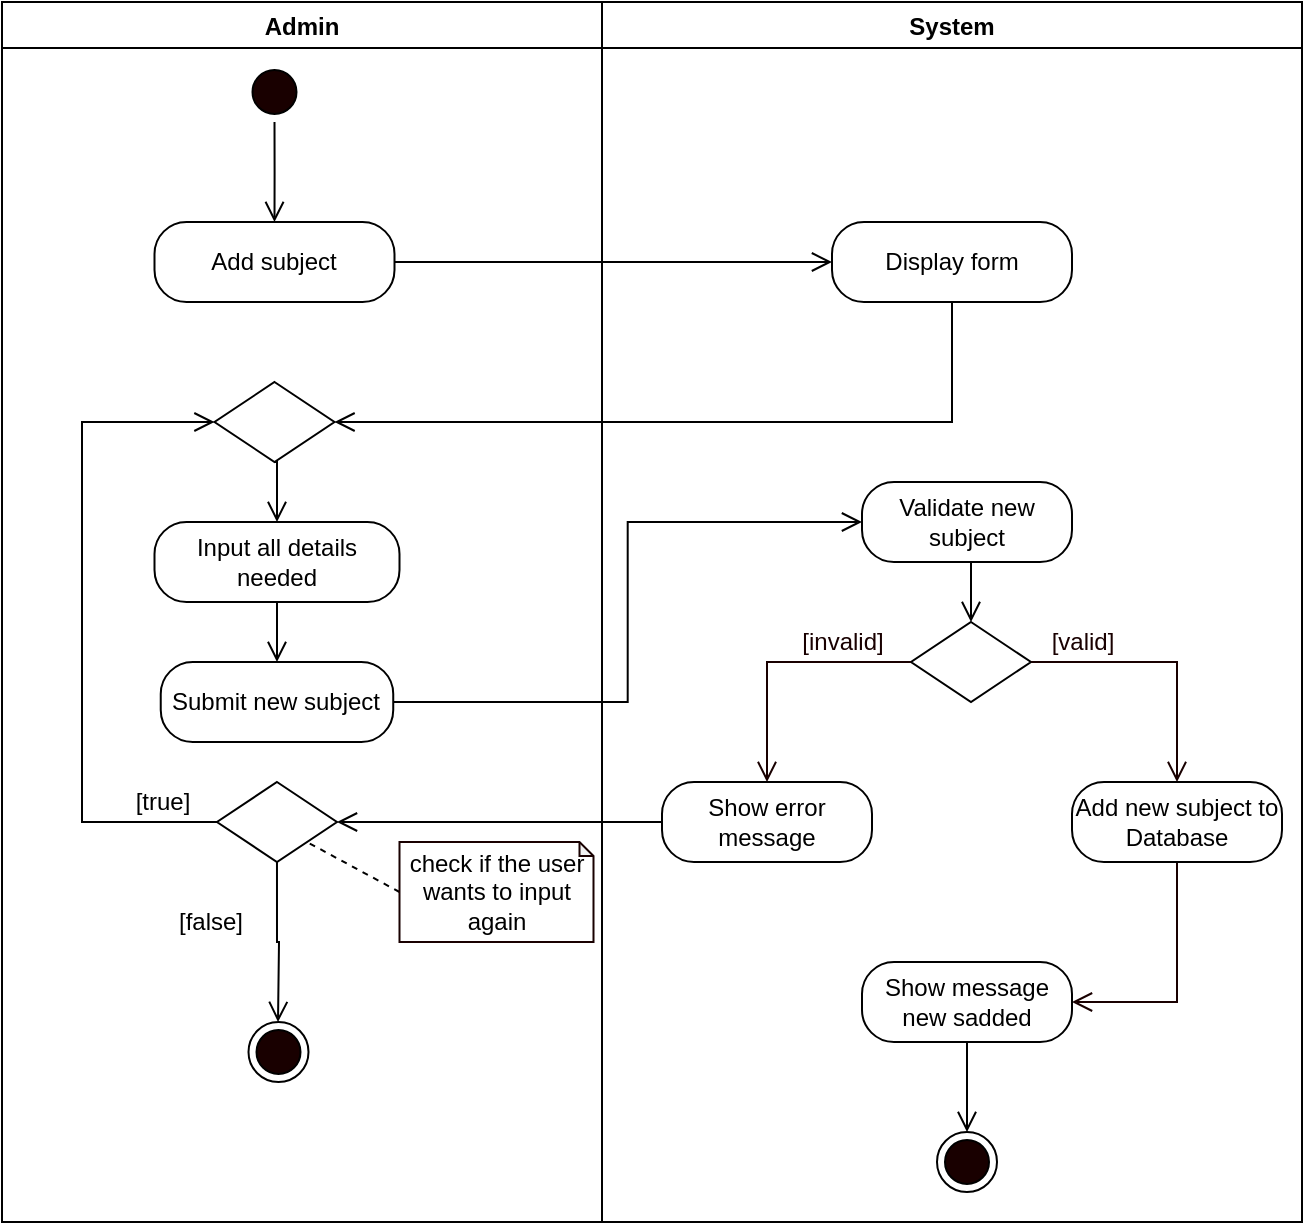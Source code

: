 <mxfile version="14.6.13" type="device" pages="7"><diagram id="EBzUi2Tc6RtpXPdAx3Hm" name="Add Subject"><mxGraphModel dx="926" dy="626" grid="1" gridSize="10" guides="1" tooltips="1" connect="1" arrows="1" fold="1" page="1" pageScale="1" pageWidth="850" pageHeight="1100" math="0" shadow="0"><root><mxCell id="0"/><mxCell id="1" parent="0"/><mxCell id="xh0kIMmvh1ByV2QQUvD7-1" value="Admin" style="swimlane;startSize=23;" vertex="1" parent="1"><mxGeometry x="40" y="10" width="300" height="610" as="geometry"/></mxCell><mxCell id="xh0kIMmvh1ByV2QQUvD7-2" style="edgeStyle=orthogonalEdgeStyle;rounded=0;orthogonalLoop=1;jettySize=auto;html=1;exitX=0.5;exitY=1;exitDx=0;exitDy=0;entryX=0.5;entryY=0;entryDx=0;entryDy=0;endArrow=open;endFill=0;endSize=8;" edge="1" parent="xh0kIMmvh1ByV2QQUvD7-1" source="xh0kIMmvh1ByV2QQUvD7-3"><mxGeometry relative="1" as="geometry"><mxPoint x="136.25" y="110" as="targetPoint"/></mxGeometry></mxCell><mxCell id="xh0kIMmvh1ByV2QQUvD7-3" value="" style="ellipse;html=1;shape=startState;fillColor=#190000;" vertex="1" parent="xh0kIMmvh1ByV2QQUvD7-1"><mxGeometry x="121.25" y="30" width="30" height="30" as="geometry"/></mxCell><mxCell id="xh0kIMmvh1ByV2QQUvD7-4" value="Add subject" style="rounded=1;whiteSpace=wrap;html=1;arcSize=40;" vertex="1" parent="xh0kIMmvh1ByV2QQUvD7-1"><mxGeometry x="76.25" y="110" width="120" height="40" as="geometry"/></mxCell><mxCell id="xh0kIMmvh1ByV2QQUvD7-5" style="edgeStyle=orthogonalEdgeStyle;rounded=0;orthogonalLoop=1;jettySize=auto;html=1;exitX=0.5;exitY=1;exitDx=0;exitDy=0;entryX=0.5;entryY=0;entryDx=0;entryDy=0;endArrow=open;endFill=0;endSize=8;" edge="1" parent="xh0kIMmvh1ByV2QQUvD7-1" source="xh0kIMmvh1ByV2QQUvD7-6" target="xh0kIMmvh1ByV2QQUvD7-7"><mxGeometry relative="1" as="geometry"/></mxCell><mxCell id="xh0kIMmvh1ByV2QQUvD7-6" value="Input all details needed" style="rounded=1;whiteSpace=wrap;html=1;arcSize=40;" vertex="1" parent="xh0kIMmvh1ByV2QQUvD7-1"><mxGeometry x="76.25" y="260" width="122.5" height="40" as="geometry"/></mxCell><mxCell id="xh0kIMmvh1ByV2QQUvD7-7" value="Submit new subject" style="rounded=1;whiteSpace=wrap;html=1;arcSize=40;" vertex="1" parent="xh0kIMmvh1ByV2QQUvD7-1"><mxGeometry x="79.37" y="330" width="116.25" height="40" as="geometry"/></mxCell><mxCell id="xh0kIMmvh1ByV2QQUvD7-8" style="edgeStyle=orthogonalEdgeStyle;rounded=0;orthogonalLoop=1;jettySize=auto;html=1;exitX=0.5;exitY=1;exitDx=0;exitDy=0;entryX=0.5;entryY=0;entryDx=0;entryDy=0;endArrow=open;endFill=0;endSize=8;" edge="1" parent="xh0kIMmvh1ByV2QQUvD7-1" source="xh0kIMmvh1ByV2QQUvD7-9" target="xh0kIMmvh1ByV2QQUvD7-6"><mxGeometry relative="1" as="geometry"/></mxCell><mxCell id="xh0kIMmvh1ByV2QQUvD7-9" value="" style="rhombus;whiteSpace=wrap;html=1;" vertex="1" parent="xh0kIMmvh1ByV2QQUvD7-1"><mxGeometry x="106.25" y="190" width="60" height="40" as="geometry"/></mxCell><mxCell id="xh0kIMmvh1ByV2QQUvD7-13" style="edgeStyle=orthogonalEdgeStyle;rounded=0;orthogonalLoop=1;jettySize=auto;html=1;exitX=0;exitY=0.5;exitDx=0;exitDy=0;entryX=0;entryY=0.5;entryDx=0;entryDy=0;endArrow=open;endFill=0;endSize=8;" edge="1" parent="xh0kIMmvh1ByV2QQUvD7-1" source="xh0kIMmvh1ByV2QQUvD7-15" target="xh0kIMmvh1ByV2QQUvD7-9"><mxGeometry relative="1" as="geometry"><Array as="points"><mxPoint x="40" y="410"/><mxPoint x="40" y="210"/></Array></mxGeometry></mxCell><mxCell id="xh0kIMmvh1ByV2QQUvD7-14" style="edgeStyle=orthogonalEdgeStyle;rounded=0;orthogonalLoop=1;jettySize=auto;html=1;exitX=0.5;exitY=1;exitDx=0;exitDy=0;endArrow=open;endFill=0;endSize=8;startArrow=none;" edge="1" parent="xh0kIMmvh1ByV2QQUvD7-1" source="xh0kIMmvh1ByV2QQUvD7-15"><mxGeometry relative="1" as="geometry"><mxPoint x="138" y="510" as="targetPoint"/><Array as="points"/></mxGeometry></mxCell><mxCell id="xh0kIMmvh1ByV2QQUvD7-15" value="" style="rhombus;whiteSpace=wrap;html=1;" vertex="1" parent="xh0kIMmvh1ByV2QQUvD7-1"><mxGeometry x="107.49" y="390" width="60" height="40" as="geometry"/></mxCell><mxCell id="xh0kIMmvh1ByV2QQUvD7-16" value="[true]" style="text;html=1;align=center;verticalAlign=middle;resizable=0;points=[];autosize=1;strokeColor=none;" vertex="1" parent="xh0kIMmvh1ByV2QQUvD7-1"><mxGeometry x="60" y="390" width="40" height="20" as="geometry"/></mxCell><mxCell id="xh0kIMmvh1ByV2QQUvD7-18" style="rounded=0;orthogonalLoop=1;jettySize=auto;html=1;exitX=0;exitY=0.5;exitDx=0;exitDy=0;exitPerimeter=0;entryX=1;entryY=1;entryDx=0;entryDy=0;endArrow=none;endFill=0;endSize=8;dashed=1;" edge="1" parent="xh0kIMmvh1ByV2QQUvD7-1" source="xh0kIMmvh1ByV2QQUvD7-19" target="xh0kIMmvh1ByV2QQUvD7-15"><mxGeometry relative="1" as="geometry"/></mxCell><mxCell id="xh0kIMmvh1ByV2QQUvD7-19" value="check if the user wants to input again" style="shape=note;whiteSpace=wrap;html=1;backgroundOutline=1;darkOpacity=0.05;strokeColor=#190000;size=7;" vertex="1" parent="xh0kIMmvh1ByV2QQUvD7-1"><mxGeometry x="198.75" y="420" width="97" height="50" as="geometry"/></mxCell><mxCell id="xh0kIMmvh1ByV2QQUvD7-38" value="[false]" style="text;html=1;align=center;verticalAlign=middle;resizable=0;points=[];autosize=1;strokeColor=none;" vertex="1" parent="xh0kIMmvh1ByV2QQUvD7-1"><mxGeometry x="79.37" y="450" width="50" height="20" as="geometry"/></mxCell><mxCell id="xh0kIMmvh1ByV2QQUvD7-42" value="" style="ellipse;html=1;shape=endState;fillColor=#190000;" vertex="1" parent="xh0kIMmvh1ByV2QQUvD7-1"><mxGeometry x="123.25" y="510" width="30" height="30" as="geometry"/></mxCell><mxCell id="xh0kIMmvh1ByV2QQUvD7-20" value="System" style="swimlane;" vertex="1" parent="1"><mxGeometry x="340" y="10" width="350" height="610" as="geometry"/></mxCell><mxCell id="xh0kIMmvh1ByV2QQUvD7-21" value="Validate new subject" style="rounded=1;whiteSpace=wrap;html=1;arcSize=40;" vertex="1" parent="xh0kIMmvh1ByV2QQUvD7-20"><mxGeometry x="130" y="240" width="105" height="40" as="geometry"/></mxCell><mxCell id="xh0kIMmvh1ByV2QQUvD7-22" value="" style="rhombus;whiteSpace=wrap;html=1;" vertex="1" parent="xh0kIMmvh1ByV2QQUvD7-20"><mxGeometry x="154.5" y="310" width="60" height="40" as="geometry"/></mxCell><mxCell id="xh0kIMmvh1ByV2QQUvD7-23" style="edgeStyle=orthogonalEdgeStyle;rounded=0;orthogonalLoop=1;jettySize=auto;html=1;exitX=0.5;exitY=1;exitDx=0;exitDy=0;entryX=0.5;entryY=0;entryDx=0;entryDy=0;endArrow=open;endFill=0;endSize=8;" edge="1" parent="xh0kIMmvh1ByV2QQUvD7-20" source="xh0kIMmvh1ByV2QQUvD7-21" target="xh0kIMmvh1ByV2QQUvD7-22"><mxGeometry relative="1" as="geometry"/></mxCell><mxCell id="xh0kIMmvh1ByV2QQUvD7-24" value="&lt;font color=&quot;#190000&quot;&gt;[valid]&lt;/font&gt;" style="text;html=1;align=center;verticalAlign=middle;resizable=0;points=[];autosize=1;strokeColor=none;fontColor=#FFFFFF;" vertex="1" parent="xh0kIMmvh1ByV2QQUvD7-20"><mxGeometry x="214.5" y="310" width="50" height="20" as="geometry"/></mxCell><mxCell id="xh0kIMmvh1ByV2QQUvD7-25" value="&lt;font color=&quot;#190000&quot;&gt;[invalid]&lt;/font&gt;" style="text;html=1;align=center;verticalAlign=middle;resizable=0;points=[];autosize=1;strokeColor=none;fontColor=#FFFFFF;" vertex="1" parent="xh0kIMmvh1ByV2QQUvD7-20"><mxGeometry x="90" y="310" width="60" height="20" as="geometry"/></mxCell><mxCell id="xh0kIMmvh1ByV2QQUvD7-26" value="Show error message" style="rounded=1;whiteSpace=wrap;html=1;arcSize=40;" vertex="1" parent="xh0kIMmvh1ByV2QQUvD7-20"><mxGeometry x="30" y="390" width="105" height="40" as="geometry"/></mxCell><mxCell id="xh0kIMmvh1ByV2QQUvD7-27" style="edgeStyle=orthogonalEdgeStyle;rounded=0;orthogonalLoop=1;jettySize=auto;html=1;exitX=0.5;exitY=1;exitDx=0;exitDy=0;entryX=1;entryY=0.5;entryDx=0;entryDy=0;fontColor=#FFFFFF;endArrow=open;endFill=0;endSize=8;strokeColor=#190000;" edge="1" parent="xh0kIMmvh1ByV2QQUvD7-20" source="xh0kIMmvh1ByV2QQUvD7-28" target="xh0kIMmvh1ByV2QQUvD7-31"><mxGeometry relative="1" as="geometry"/></mxCell><mxCell id="xh0kIMmvh1ByV2QQUvD7-28" value="Add new subject to Database" style="rounded=1;whiteSpace=wrap;html=1;arcSize=40;" vertex="1" parent="xh0kIMmvh1ByV2QQUvD7-20"><mxGeometry x="235" y="390" width="105" height="40" as="geometry"/></mxCell><mxCell id="xh0kIMmvh1ByV2QQUvD7-29" style="edgeStyle=orthogonalEdgeStyle;rounded=0;orthogonalLoop=1;jettySize=auto;html=1;exitX=0;exitY=0.5;exitDx=0;exitDy=0;fontColor=#FFFFFF;endArrow=open;endFill=0;endSize=8;strokeColor=#190000;entryX=0.5;entryY=0;entryDx=0;entryDy=0;" edge="1" parent="xh0kIMmvh1ByV2QQUvD7-20" source="xh0kIMmvh1ByV2QQUvD7-22" target="xh0kIMmvh1ByV2QQUvD7-26"><mxGeometry relative="1" as="geometry"><mxPoint x="80" y="370" as="targetPoint"/></mxGeometry></mxCell><mxCell id="xh0kIMmvh1ByV2QQUvD7-30" style="edgeStyle=orthogonalEdgeStyle;rounded=0;orthogonalLoop=1;jettySize=auto;html=1;exitX=1;exitY=0.5;exitDx=0;exitDy=0;fontColor=#FFFFFF;endArrow=open;endFill=0;endSize=8;strokeColor=#190000;entryX=0.5;entryY=0;entryDx=0;entryDy=0;" edge="1" parent="xh0kIMmvh1ByV2QQUvD7-20" source="xh0kIMmvh1ByV2QQUvD7-22" target="xh0kIMmvh1ByV2QQUvD7-28"><mxGeometry relative="1" as="geometry"><mxPoint x="280" y="370" as="targetPoint"/></mxGeometry></mxCell><mxCell id="xh0kIMmvh1ByV2QQUvD7-41" style="edgeStyle=orthogonalEdgeStyle;rounded=0;orthogonalLoop=1;jettySize=auto;html=1;exitX=0.5;exitY=1;exitDx=0;exitDy=0;entryX=0.5;entryY=0;entryDx=0;entryDy=0;endArrow=open;endFill=0;endSize=8;" edge="1" parent="xh0kIMmvh1ByV2QQUvD7-20" source="xh0kIMmvh1ByV2QQUvD7-31" target="xh0kIMmvh1ByV2QQUvD7-11"><mxGeometry relative="1" as="geometry"/></mxCell><mxCell id="xh0kIMmvh1ByV2QQUvD7-31" value="Show message new sadded" style="rounded=1;whiteSpace=wrap;html=1;arcSize=40;" vertex="1" parent="xh0kIMmvh1ByV2QQUvD7-20"><mxGeometry x="130" y="480" width="105" height="40" as="geometry"/></mxCell><mxCell id="xh0kIMmvh1ByV2QQUvD7-32" value="Display form" style="rounded=1;whiteSpace=wrap;html=1;arcSize=40;" vertex="1" parent="xh0kIMmvh1ByV2QQUvD7-20"><mxGeometry x="115" y="110" width="120" height="40" as="geometry"/></mxCell><mxCell id="xh0kIMmvh1ByV2QQUvD7-11" value="" style="ellipse;html=1;shape=endState;fillColor=#190000;" vertex="1" parent="xh0kIMmvh1ByV2QQUvD7-20"><mxGeometry x="167.5" y="565" width="30" height="30" as="geometry"/></mxCell><mxCell id="xh0kIMmvh1ByV2QQUvD7-33" style="edgeStyle=orthogonalEdgeStyle;rounded=0;orthogonalLoop=1;jettySize=auto;html=1;exitX=1;exitY=0.5;exitDx=0;exitDy=0;endArrow=open;endFill=0;endSize=8;entryX=0;entryY=0.5;entryDx=0;entryDy=0;" edge="1" parent="1" source="xh0kIMmvh1ByV2QQUvD7-4" target="xh0kIMmvh1ByV2QQUvD7-32"><mxGeometry relative="1" as="geometry"><mxPoint x="450" y="140" as="targetPoint"/></mxGeometry></mxCell><mxCell id="xh0kIMmvh1ByV2QQUvD7-34" style="edgeStyle=orthogonalEdgeStyle;rounded=0;orthogonalLoop=1;jettySize=auto;html=1;exitX=0.5;exitY=1;exitDx=0;exitDy=0;endArrow=open;endFill=0;endSize=8;entryX=1;entryY=0.5;entryDx=0;entryDy=0;" edge="1" parent="1" source="xh0kIMmvh1ByV2QQUvD7-32" target="xh0kIMmvh1ByV2QQUvD7-9"><mxGeometry relative="1" as="geometry"><mxPoint x="440" y="290" as="targetPoint"/></mxGeometry></mxCell><mxCell id="xh0kIMmvh1ByV2QQUvD7-35" style="edgeStyle=orthogonalEdgeStyle;rounded=0;orthogonalLoop=1;jettySize=auto;html=1;exitX=1;exitY=0.5;exitDx=0;exitDy=0;entryX=0;entryY=0.5;entryDx=0;entryDy=0;endArrow=open;endFill=0;endSize=8;" edge="1" parent="1" source="xh0kIMmvh1ByV2QQUvD7-7" target="xh0kIMmvh1ByV2QQUvD7-21"><mxGeometry relative="1" as="geometry"/></mxCell><mxCell id="xh0kIMmvh1ByV2QQUvD7-37" style="edgeStyle=orthogonalEdgeStyle;rounded=0;orthogonalLoop=1;jettySize=auto;html=1;exitX=0;exitY=0.5;exitDx=0;exitDy=0;entryX=1;entryY=0.5;entryDx=0;entryDy=0;endArrow=open;endFill=0;endSize=8;" edge="1" parent="1" source="xh0kIMmvh1ByV2QQUvD7-26" target="xh0kIMmvh1ByV2QQUvD7-15"><mxGeometry relative="1" as="geometry"/></mxCell></root></mxGraphModel></diagram><diagram id="Nxbdhf2wQgpg7bDp_CXB" name="Edit Subject"><mxGraphModel dx="926" dy="626" grid="1" gridSize="10" guides="1" tooltips="1" connect="1" arrows="1" fold="1" page="1" pageScale="1" pageWidth="850" pageHeight="1100" math="0" shadow="0"><root><mxCell id="2pbZad7XpDQO6Ida-xuU-0"/><mxCell id="2pbZad7XpDQO6Ida-xuU-1" parent="2pbZad7XpDQO6Ida-xuU-0"/><mxCell id="HRwcVcrYkbmRWTZ5L8v_-0" value="Admin" style="swimlane;startSize=23;" vertex="1" parent="2pbZad7XpDQO6Ida-xuU-1"><mxGeometry x="40" y="10" width="300" height="610" as="geometry"/></mxCell><mxCell id="HRwcVcrYkbmRWTZ5L8v_-1" style="edgeStyle=orthogonalEdgeStyle;rounded=0;orthogonalLoop=1;jettySize=auto;html=1;exitX=0.5;exitY=1;exitDx=0;exitDy=0;entryX=0.5;entryY=0;entryDx=0;entryDy=0;endArrow=open;endFill=0;endSize=8;" edge="1" parent="HRwcVcrYkbmRWTZ5L8v_-0" source="HRwcVcrYkbmRWTZ5L8v_-2"><mxGeometry relative="1" as="geometry"><mxPoint x="136.25" y="110" as="targetPoint"/></mxGeometry></mxCell><mxCell id="HRwcVcrYkbmRWTZ5L8v_-2" value="" style="ellipse;html=1;shape=startState;fillColor=#190000;" vertex="1" parent="HRwcVcrYkbmRWTZ5L8v_-0"><mxGeometry x="121.25" y="30" width="30" height="30" as="geometry"/></mxCell><mxCell id="HRwcVcrYkbmRWTZ5L8v_-3" value="Edit subject" style="rounded=1;whiteSpace=wrap;html=1;arcSize=40;" vertex="1" parent="HRwcVcrYkbmRWTZ5L8v_-0"><mxGeometry x="76.25" y="110" width="120" height="40" as="geometry"/></mxCell><mxCell id="HRwcVcrYkbmRWTZ5L8v_-4" style="edgeStyle=orthogonalEdgeStyle;rounded=0;orthogonalLoop=1;jettySize=auto;html=1;exitX=0.5;exitY=1;exitDx=0;exitDy=0;entryX=0.5;entryY=0;entryDx=0;entryDy=0;endArrow=open;endFill=0;endSize=8;" edge="1" parent="HRwcVcrYkbmRWTZ5L8v_-0" source="HRwcVcrYkbmRWTZ5L8v_-5" target="HRwcVcrYkbmRWTZ5L8v_-6"><mxGeometry relative="1" as="geometry"/></mxCell><mxCell id="HRwcVcrYkbmRWTZ5L8v_-5" value="Edit all details needed" style="rounded=1;whiteSpace=wrap;html=1;arcSize=40;" vertex="1" parent="HRwcVcrYkbmRWTZ5L8v_-0"><mxGeometry x="76.25" y="260" width="122.5" height="40" as="geometry"/></mxCell><mxCell id="HRwcVcrYkbmRWTZ5L8v_-6" value="Submit updated subject" style="rounded=1;whiteSpace=wrap;html=1;arcSize=40;" vertex="1" parent="HRwcVcrYkbmRWTZ5L8v_-0"><mxGeometry x="79.37" y="330" width="116.25" height="40" as="geometry"/></mxCell><mxCell id="HRwcVcrYkbmRWTZ5L8v_-7" style="edgeStyle=orthogonalEdgeStyle;rounded=0;orthogonalLoop=1;jettySize=auto;html=1;exitX=0.5;exitY=1;exitDx=0;exitDy=0;entryX=0.5;entryY=0;entryDx=0;entryDy=0;endArrow=open;endFill=0;endSize=8;" edge="1" parent="HRwcVcrYkbmRWTZ5L8v_-0" source="HRwcVcrYkbmRWTZ5L8v_-8" target="HRwcVcrYkbmRWTZ5L8v_-5"><mxGeometry relative="1" as="geometry"/></mxCell><mxCell id="HRwcVcrYkbmRWTZ5L8v_-8" value="" style="rhombus;whiteSpace=wrap;html=1;" vertex="1" parent="HRwcVcrYkbmRWTZ5L8v_-0"><mxGeometry x="106.25" y="190" width="60" height="40" as="geometry"/></mxCell><mxCell id="HRwcVcrYkbmRWTZ5L8v_-9" style="edgeStyle=orthogonalEdgeStyle;rounded=0;orthogonalLoop=1;jettySize=auto;html=1;exitX=0;exitY=0.5;exitDx=0;exitDy=0;entryX=0;entryY=0.5;entryDx=0;entryDy=0;endArrow=open;endFill=0;endSize=8;" edge="1" parent="HRwcVcrYkbmRWTZ5L8v_-0" source="HRwcVcrYkbmRWTZ5L8v_-11" target="HRwcVcrYkbmRWTZ5L8v_-8"><mxGeometry relative="1" as="geometry"><Array as="points"><mxPoint x="40" y="410"/><mxPoint x="40" y="210"/></Array></mxGeometry></mxCell><mxCell id="HRwcVcrYkbmRWTZ5L8v_-10" style="edgeStyle=orthogonalEdgeStyle;rounded=0;orthogonalLoop=1;jettySize=auto;html=1;exitX=0.5;exitY=1;exitDx=0;exitDy=0;endArrow=open;endFill=0;endSize=8;startArrow=none;" edge="1" parent="HRwcVcrYkbmRWTZ5L8v_-0" source="HRwcVcrYkbmRWTZ5L8v_-11"><mxGeometry relative="1" as="geometry"><mxPoint x="138" y="510" as="targetPoint"/><Array as="points"/></mxGeometry></mxCell><mxCell id="HRwcVcrYkbmRWTZ5L8v_-11" value="" style="rhombus;whiteSpace=wrap;html=1;" vertex="1" parent="HRwcVcrYkbmRWTZ5L8v_-0"><mxGeometry x="107.49" y="390" width="60" height="40" as="geometry"/></mxCell><mxCell id="HRwcVcrYkbmRWTZ5L8v_-12" value="[true]" style="text;html=1;align=center;verticalAlign=middle;resizable=0;points=[];autosize=1;strokeColor=none;" vertex="1" parent="HRwcVcrYkbmRWTZ5L8v_-0"><mxGeometry x="60" y="390" width="40" height="20" as="geometry"/></mxCell><mxCell id="HRwcVcrYkbmRWTZ5L8v_-13" style="rounded=0;orthogonalLoop=1;jettySize=auto;html=1;exitX=0;exitY=0.5;exitDx=0;exitDy=0;exitPerimeter=0;entryX=1;entryY=1;entryDx=0;entryDy=0;endArrow=none;endFill=0;endSize=8;dashed=1;" edge="1" parent="HRwcVcrYkbmRWTZ5L8v_-0" source="HRwcVcrYkbmRWTZ5L8v_-14" target="HRwcVcrYkbmRWTZ5L8v_-11"><mxGeometry relative="1" as="geometry"/></mxCell><mxCell id="HRwcVcrYkbmRWTZ5L8v_-14" value="check if the user wants to input again" style="shape=note;whiteSpace=wrap;html=1;backgroundOutline=1;darkOpacity=0.05;strokeColor=#190000;size=7;" vertex="1" parent="HRwcVcrYkbmRWTZ5L8v_-0"><mxGeometry x="198.75" y="420" width="97" height="50" as="geometry"/></mxCell><mxCell id="HRwcVcrYkbmRWTZ5L8v_-15" value="[false]" style="text;html=1;align=center;verticalAlign=middle;resizable=0;points=[];autosize=1;strokeColor=none;" vertex="1" parent="HRwcVcrYkbmRWTZ5L8v_-0"><mxGeometry x="79.37" y="450" width="50" height="20" as="geometry"/></mxCell><mxCell id="HRwcVcrYkbmRWTZ5L8v_-16" value="" style="ellipse;html=1;shape=endState;fillColor=#190000;" vertex="1" parent="HRwcVcrYkbmRWTZ5L8v_-0"><mxGeometry x="123.25" y="510" width="30" height="30" as="geometry"/></mxCell><mxCell id="HRwcVcrYkbmRWTZ5L8v_-17" value="System" style="swimlane;" vertex="1" parent="2pbZad7XpDQO6Ida-xuU-1"><mxGeometry x="340" y="10" width="350" height="610" as="geometry"/></mxCell><mxCell id="HRwcVcrYkbmRWTZ5L8v_-18" value="Validate updated&amp;nbsp;subject" style="rounded=1;whiteSpace=wrap;html=1;arcSize=40;" vertex="1" parent="HRwcVcrYkbmRWTZ5L8v_-17"><mxGeometry x="130" y="240" width="105" height="40" as="geometry"/></mxCell><mxCell id="HRwcVcrYkbmRWTZ5L8v_-19" value="" style="rhombus;whiteSpace=wrap;html=1;" vertex="1" parent="HRwcVcrYkbmRWTZ5L8v_-17"><mxGeometry x="154.5" y="310" width="60" height="40" as="geometry"/></mxCell><mxCell id="HRwcVcrYkbmRWTZ5L8v_-20" style="edgeStyle=orthogonalEdgeStyle;rounded=0;orthogonalLoop=1;jettySize=auto;html=1;exitX=0.5;exitY=1;exitDx=0;exitDy=0;entryX=0.5;entryY=0;entryDx=0;entryDy=0;endArrow=open;endFill=0;endSize=8;" edge="1" parent="HRwcVcrYkbmRWTZ5L8v_-17" source="HRwcVcrYkbmRWTZ5L8v_-18" target="HRwcVcrYkbmRWTZ5L8v_-19"><mxGeometry relative="1" as="geometry"/></mxCell><mxCell id="HRwcVcrYkbmRWTZ5L8v_-21" value="&lt;font color=&quot;#190000&quot;&gt;[valid]&lt;/font&gt;" style="text;html=1;align=center;verticalAlign=middle;resizable=0;points=[];autosize=1;strokeColor=none;fontColor=#FFFFFF;" vertex="1" parent="HRwcVcrYkbmRWTZ5L8v_-17"><mxGeometry x="214.5" y="310" width="50" height="20" as="geometry"/></mxCell><mxCell id="HRwcVcrYkbmRWTZ5L8v_-22" value="&lt;font color=&quot;#190000&quot;&gt;[invalid]&lt;/font&gt;" style="text;html=1;align=center;verticalAlign=middle;resizable=0;points=[];autosize=1;strokeColor=none;fontColor=#FFFFFF;" vertex="1" parent="HRwcVcrYkbmRWTZ5L8v_-17"><mxGeometry x="90" y="310" width="60" height="20" as="geometry"/></mxCell><mxCell id="HRwcVcrYkbmRWTZ5L8v_-23" value="Show error message" style="rounded=1;whiteSpace=wrap;html=1;arcSize=40;" vertex="1" parent="HRwcVcrYkbmRWTZ5L8v_-17"><mxGeometry x="30" y="390" width="105" height="40" as="geometry"/></mxCell><mxCell id="HRwcVcrYkbmRWTZ5L8v_-24" style="edgeStyle=orthogonalEdgeStyle;rounded=0;orthogonalLoop=1;jettySize=auto;html=1;exitX=0.5;exitY=1;exitDx=0;exitDy=0;entryX=1;entryY=0.5;entryDx=0;entryDy=0;fontColor=#FFFFFF;endArrow=open;endFill=0;endSize=8;strokeColor=#190000;" edge="1" parent="HRwcVcrYkbmRWTZ5L8v_-17" source="HRwcVcrYkbmRWTZ5L8v_-25" target="HRwcVcrYkbmRWTZ5L8v_-29"><mxGeometry relative="1" as="geometry"/></mxCell><mxCell id="HRwcVcrYkbmRWTZ5L8v_-25" value="Update subject details in Database" style="rounded=1;whiteSpace=wrap;html=1;arcSize=40;" vertex="1" parent="HRwcVcrYkbmRWTZ5L8v_-17"><mxGeometry x="220" y="390" width="120" height="40" as="geometry"/></mxCell><mxCell id="HRwcVcrYkbmRWTZ5L8v_-26" style="edgeStyle=orthogonalEdgeStyle;rounded=0;orthogonalLoop=1;jettySize=auto;html=1;exitX=0;exitY=0.5;exitDx=0;exitDy=0;fontColor=#FFFFFF;endArrow=open;endFill=0;endSize=8;strokeColor=#190000;entryX=0.5;entryY=0;entryDx=0;entryDy=0;" edge="1" parent="HRwcVcrYkbmRWTZ5L8v_-17" source="HRwcVcrYkbmRWTZ5L8v_-19" target="HRwcVcrYkbmRWTZ5L8v_-23"><mxGeometry relative="1" as="geometry"><mxPoint x="80" y="370" as="targetPoint"/></mxGeometry></mxCell><mxCell id="HRwcVcrYkbmRWTZ5L8v_-27" style="edgeStyle=orthogonalEdgeStyle;rounded=0;orthogonalLoop=1;jettySize=auto;html=1;exitX=1;exitY=0.5;exitDx=0;exitDy=0;fontColor=#FFFFFF;endArrow=open;endFill=0;endSize=8;strokeColor=#190000;entryX=0.5;entryY=0;entryDx=0;entryDy=0;" edge="1" parent="HRwcVcrYkbmRWTZ5L8v_-17" source="HRwcVcrYkbmRWTZ5L8v_-19" target="HRwcVcrYkbmRWTZ5L8v_-25"><mxGeometry relative="1" as="geometry"><mxPoint x="280" y="370" as="targetPoint"/></mxGeometry></mxCell><mxCell id="HRwcVcrYkbmRWTZ5L8v_-28" style="edgeStyle=orthogonalEdgeStyle;rounded=0;orthogonalLoop=1;jettySize=auto;html=1;exitX=0.5;exitY=1;exitDx=0;exitDy=0;entryX=0.5;entryY=0;entryDx=0;entryDy=0;endArrow=open;endFill=0;endSize=8;" edge="1" parent="HRwcVcrYkbmRWTZ5L8v_-17" source="HRwcVcrYkbmRWTZ5L8v_-29" target="HRwcVcrYkbmRWTZ5L8v_-31"><mxGeometry relative="1" as="geometry"/></mxCell><mxCell id="HRwcVcrYkbmRWTZ5L8v_-29" value="Show message of successful modifying" style="rounded=1;whiteSpace=wrap;html=1;arcSize=40;" vertex="1" parent="HRwcVcrYkbmRWTZ5L8v_-17"><mxGeometry x="110" y="480" width="125" height="40" as="geometry"/></mxCell><mxCell id="HRwcVcrYkbmRWTZ5L8v_-30" value="Display form with value" style="rounded=1;whiteSpace=wrap;html=1;arcSize=40;" vertex="1" parent="HRwcVcrYkbmRWTZ5L8v_-17"><mxGeometry x="115" y="110" width="120" height="40" as="geometry"/></mxCell><mxCell id="HRwcVcrYkbmRWTZ5L8v_-31" value="" style="ellipse;html=1;shape=endState;fillColor=#190000;" vertex="1" parent="HRwcVcrYkbmRWTZ5L8v_-17"><mxGeometry x="157.5" y="570" width="30" height="30" as="geometry"/></mxCell><mxCell id="HRwcVcrYkbmRWTZ5L8v_-32" style="edgeStyle=orthogonalEdgeStyle;rounded=0;orthogonalLoop=1;jettySize=auto;html=1;exitX=1;exitY=0.5;exitDx=0;exitDy=0;endArrow=open;endFill=0;endSize=8;entryX=0;entryY=0.5;entryDx=0;entryDy=0;" edge="1" parent="2pbZad7XpDQO6Ida-xuU-1" source="HRwcVcrYkbmRWTZ5L8v_-3" target="HRwcVcrYkbmRWTZ5L8v_-30"><mxGeometry relative="1" as="geometry"><mxPoint x="450" y="140" as="targetPoint"/></mxGeometry></mxCell><mxCell id="HRwcVcrYkbmRWTZ5L8v_-33" style="edgeStyle=orthogonalEdgeStyle;rounded=0;orthogonalLoop=1;jettySize=auto;html=1;exitX=0.5;exitY=1;exitDx=0;exitDy=0;endArrow=open;endFill=0;endSize=8;entryX=1;entryY=0.5;entryDx=0;entryDy=0;" edge="1" parent="2pbZad7XpDQO6Ida-xuU-1" source="HRwcVcrYkbmRWTZ5L8v_-30" target="HRwcVcrYkbmRWTZ5L8v_-8"><mxGeometry relative="1" as="geometry"><mxPoint x="440" y="290" as="targetPoint"/></mxGeometry></mxCell><mxCell id="HRwcVcrYkbmRWTZ5L8v_-34" style="edgeStyle=orthogonalEdgeStyle;rounded=0;orthogonalLoop=1;jettySize=auto;html=1;exitX=1;exitY=0.5;exitDx=0;exitDy=0;entryX=0;entryY=0.5;entryDx=0;entryDy=0;endArrow=open;endFill=0;endSize=8;" edge="1" parent="2pbZad7XpDQO6Ida-xuU-1" source="HRwcVcrYkbmRWTZ5L8v_-6" target="HRwcVcrYkbmRWTZ5L8v_-18"><mxGeometry relative="1" as="geometry"/></mxCell><mxCell id="HRwcVcrYkbmRWTZ5L8v_-35" style="edgeStyle=orthogonalEdgeStyle;rounded=0;orthogonalLoop=1;jettySize=auto;html=1;exitX=0;exitY=0.5;exitDx=0;exitDy=0;entryX=1;entryY=0.5;entryDx=0;entryDy=0;endArrow=open;endFill=0;endSize=8;" edge="1" parent="2pbZad7XpDQO6Ida-xuU-1" source="HRwcVcrYkbmRWTZ5L8v_-23" target="HRwcVcrYkbmRWTZ5L8v_-11"><mxGeometry relative="1" as="geometry"/></mxCell></root></mxGraphModel></diagram><diagram id="QFoGNwFkTOY5gC8hZF11" name="Delete Subject"><mxGraphModel dx="926" dy="626" grid="1" gridSize="10" guides="1" tooltips="1" connect="1" arrows="1" fold="1" page="1" pageScale="1" pageWidth="850" pageHeight="1100" math="0" shadow="0"><root><mxCell id="vPI_okQx_F1YDNbw24c_-0"/><mxCell id="vPI_okQx_F1YDNbw24c_-1" parent="vPI_okQx_F1YDNbw24c_-0"/><mxCell id="vPI_okQx_F1YDNbw24c_-2" value="Admin" style="swimlane;startSize=23;" vertex="1" parent="vPI_okQx_F1YDNbw24c_-1"><mxGeometry x="60" y="10" width="280" height="430" as="geometry"/></mxCell><mxCell id="vPI_okQx_F1YDNbw24c_-3" style="edgeStyle=orthogonalEdgeStyle;rounded=0;orthogonalLoop=1;jettySize=auto;html=1;exitX=0.5;exitY=1;exitDx=0;exitDy=0;entryX=0.5;entryY=0;entryDx=0;entryDy=0;endArrow=open;endFill=0;endSize=8;" edge="1" parent="vPI_okQx_F1YDNbw24c_-2" source="vPI_okQx_F1YDNbw24c_-4"><mxGeometry relative="1" as="geometry"><mxPoint x="136.25" y="110" as="targetPoint"/></mxGeometry></mxCell><mxCell id="vPI_okQx_F1YDNbw24c_-4" value="" style="ellipse;html=1;shape=startState;fillColor=#190000;" vertex="1" parent="vPI_okQx_F1YDNbw24c_-2"><mxGeometry x="121.25" y="30" width="30" height="30" as="geometry"/></mxCell><mxCell id="vPI_okQx_F1YDNbw24c_-5" value="Delete subject" style="rounded=1;whiteSpace=wrap;html=1;arcSize=40;" vertex="1" parent="vPI_okQx_F1YDNbw24c_-2"><mxGeometry x="76.25" y="110" width="120" height="40" as="geometry"/></mxCell><mxCell id="vPI_okQx_F1YDNbw24c_-6" value="" style="rhombus;whiteSpace=wrap;html=1;" vertex="1" parent="vPI_okQx_F1YDNbw24c_-2"><mxGeometry x="106.25" y="190" width="60" height="40" as="geometry"/></mxCell><mxCell id="vPI_okQx_F1YDNbw24c_-7" value="[confirm deletion]" style="text;html=1;align=center;verticalAlign=middle;resizable=0;points=[];autosize=1;strokeColor=none;" vertex="1" parent="vPI_okQx_F1YDNbw24c_-2"><mxGeometry x="166.25" y="190" width="110" height="20" as="geometry"/></mxCell><mxCell id="vPI_okQx_F1YDNbw24c_-8" value="[cancel deletion]" style="text;html=1;align=center;verticalAlign=middle;resizable=0;points=[];autosize=1;strokeColor=none;" vertex="1" parent="vPI_okQx_F1YDNbw24c_-2"><mxGeometry x="40" y="240" width="100" height="20" as="geometry"/></mxCell><mxCell id="vPI_okQx_F1YDNbw24c_-9" value="" style="ellipse;html=1;shape=endState;fillColor=#190000;" vertex="1" parent="vPI_okQx_F1YDNbw24c_-2"><mxGeometry x="121.25" y="290" width="30" height="30" as="geometry"/></mxCell><mxCell id="vPI_okQx_F1YDNbw24c_-10" style="edgeStyle=orthogonalEdgeStyle;rounded=0;orthogonalLoop=1;jettySize=auto;html=1;exitX=0.5;exitY=1;exitDx=0;exitDy=0;endArrow=open;endFill=0;endSize=8;entryX=0.5;entryY=0;entryDx=0;entryDy=0;" edge="1" parent="vPI_okQx_F1YDNbw24c_-2" source="vPI_okQx_F1YDNbw24c_-6" target="vPI_okQx_F1YDNbw24c_-9"><mxGeometry relative="1" as="geometry"><mxPoint x="116" y="290" as="targetPoint"/></mxGeometry></mxCell><mxCell id="vPI_okQx_F1YDNbw24c_-11" value="System" style="swimlane;" vertex="1" parent="vPI_okQx_F1YDNbw24c_-1"><mxGeometry x="340" y="10" width="270" height="430" as="geometry"/></mxCell><mxCell id="vPI_okQx_F1YDNbw24c_-12" value="Display prompt" style="rounded=1;whiteSpace=wrap;html=1;arcSize=40;" vertex="1" parent="vPI_okQx_F1YDNbw24c_-11"><mxGeometry x="75" y="110" width="120" height="40" as="geometry"/></mxCell><mxCell id="vPI_okQx_F1YDNbw24c_-13" value="Remove the subject in database" style="rounded=1;whiteSpace=wrap;html=1;arcSize=40;" vertex="1" parent="vPI_okQx_F1YDNbw24c_-11"><mxGeometry x="75" y="190" width="120" height="40" as="geometry"/></mxCell><mxCell id="vPI_okQx_F1YDNbw24c_-14" value="Show message of successful deletion" style="rounded=1;whiteSpace=wrap;html=1;arcSize=40;" vertex="1" parent="vPI_okQx_F1YDNbw24c_-11"><mxGeometry x="75" y="280" width="120" height="40" as="geometry"/></mxCell><mxCell id="vPI_okQx_F1YDNbw24c_-15" value="" style="ellipse;html=1;shape=endState;fillColor=#190000;" vertex="1" parent="vPI_okQx_F1YDNbw24c_-11"><mxGeometry x="120" y="370" width="30" height="30" as="geometry"/></mxCell><mxCell id="vPI_okQx_F1YDNbw24c_-16" style="edgeStyle=orthogonalEdgeStyle;rounded=0;orthogonalLoop=1;jettySize=auto;html=1;exitX=1;exitY=0.5;exitDx=0;exitDy=0;endArrow=open;endFill=0;endSize=8;entryX=0;entryY=0.5;entryDx=0;entryDy=0;" edge="1" parent="vPI_okQx_F1YDNbw24c_-1" source="vPI_okQx_F1YDNbw24c_-5" target="vPI_okQx_F1YDNbw24c_-12"><mxGeometry relative="1" as="geometry"><mxPoint x="450" y="140" as="targetPoint"/></mxGeometry></mxCell><mxCell id="vPI_okQx_F1YDNbw24c_-17" style="edgeStyle=orthogonalEdgeStyle;rounded=0;orthogonalLoop=1;jettySize=auto;html=1;exitX=0.5;exitY=1;exitDx=0;exitDy=0;endArrow=open;endFill=0;endSize=8;entryX=0.5;entryY=0;entryDx=0;entryDy=0;" edge="1" parent="vPI_okQx_F1YDNbw24c_-1" source="vPI_okQx_F1YDNbw24c_-12" target="vPI_okQx_F1YDNbw24c_-6"><mxGeometry relative="1" as="geometry"><mxPoint x="440" y="290" as="targetPoint"/></mxGeometry></mxCell><mxCell id="vPI_okQx_F1YDNbw24c_-18" style="edgeStyle=orthogonalEdgeStyle;rounded=0;orthogonalLoop=1;jettySize=auto;html=1;exitX=1;exitY=0.5;exitDx=0;exitDy=0;endArrow=open;endFill=0;endSize=8;entryX=0;entryY=0.5;entryDx=0;entryDy=0;" edge="1" parent="vPI_okQx_F1YDNbw24c_-1" source="vPI_okQx_F1YDNbw24c_-6" target="vPI_okQx_F1YDNbw24c_-13"><mxGeometry relative="1" as="geometry"><mxPoint x="260" y="250" as="targetPoint"/></mxGeometry></mxCell><mxCell id="vPI_okQx_F1YDNbw24c_-19" style="edgeStyle=orthogonalEdgeStyle;rounded=0;orthogonalLoop=1;jettySize=auto;html=1;exitX=0.5;exitY=1;exitDx=0;exitDy=0;endArrow=open;endFill=0;endSize=8;" edge="1" parent="vPI_okQx_F1YDNbw24c_-1" source="vPI_okQx_F1YDNbw24c_-13"><mxGeometry relative="1" as="geometry"><mxPoint x="475" y="290" as="targetPoint"/></mxGeometry></mxCell><mxCell id="vPI_okQx_F1YDNbw24c_-20" style="edgeStyle=orthogonalEdgeStyle;rounded=0;orthogonalLoop=1;jettySize=auto;html=1;exitX=0.5;exitY=1;exitDx=0;exitDy=0;endArrow=open;endFill=0;endSize=8;" edge="1" parent="vPI_okQx_F1YDNbw24c_-1" source="vPI_okQx_F1YDNbw24c_-14"><mxGeometry relative="1" as="geometry"><mxPoint x="475" y="380" as="targetPoint"/></mxGeometry></mxCell></root></mxGraphModel></diagram><diagram id="d_y5PR9F1S5mPKrpSG-H" name="Add Topic"><mxGraphModel dx="926" dy="626" grid="1" gridSize="10" guides="1" tooltips="1" connect="1" arrows="1" fold="1" page="1" pageScale="1" pageWidth="850" pageHeight="1100" math="0" shadow="0"><root><mxCell id="SN9i5xUCpU3w6VfmEV00-0"/><mxCell id="SN9i5xUCpU3w6VfmEV00-1" parent="SN9i5xUCpU3w6VfmEV00-0"/><mxCell id="XNm1nI2h-lfB7fPhT7zS-0" value="Admin" style="swimlane;startSize=23;" vertex="1" parent="SN9i5xUCpU3w6VfmEV00-1"><mxGeometry x="40" y="10" width="300" height="730" as="geometry"/></mxCell><mxCell id="XNm1nI2h-lfB7fPhT7zS-1" style="edgeStyle=orthogonalEdgeStyle;rounded=0;orthogonalLoop=1;jettySize=auto;html=1;exitX=0.5;exitY=1;exitDx=0;exitDy=0;entryX=0.5;entryY=0;entryDx=0;entryDy=0;endArrow=open;endFill=0;endSize=8;" edge="1" parent="XNm1nI2h-lfB7fPhT7zS-0" source="XNm1nI2h-lfB7fPhT7zS-2"><mxGeometry relative="1" as="geometry"><mxPoint x="136.25" y="110" as="targetPoint"/></mxGeometry></mxCell><mxCell id="XNm1nI2h-lfB7fPhT7zS-2" value="" style="ellipse;html=1;shape=startState;fillColor=#190000;" vertex="1" parent="XNm1nI2h-lfB7fPhT7zS-0"><mxGeometry x="121.25" y="30" width="30" height="30" as="geometry"/></mxCell><mxCell id="XNm1nI2h-lfB7fPhT7zS-3" value="Add Topic" style="rounded=1;whiteSpace=wrap;html=1;arcSize=40;" vertex="1" parent="XNm1nI2h-lfB7fPhT7zS-0"><mxGeometry x="76.25" y="110" width="120" height="40" as="geometry"/></mxCell><mxCell id="XNm1nI2h-lfB7fPhT7zS-4" style="edgeStyle=orthogonalEdgeStyle;rounded=0;orthogonalLoop=1;jettySize=auto;html=1;exitX=0.5;exitY=1;exitDx=0;exitDy=0;entryX=0.5;entryY=0;entryDx=0;entryDy=0;endArrow=open;endFill=0;endSize=8;" edge="1" parent="XNm1nI2h-lfB7fPhT7zS-0" source="XNm1nI2h-lfB7fPhT7zS-5" target="XNm1nI2h-lfB7fPhT7zS-6"><mxGeometry relative="1" as="geometry"/></mxCell><mxCell id="XNm1nI2h-lfB7fPhT7zS-5" value="Input all details needed" style="rounded=1;whiteSpace=wrap;html=1;arcSize=40;" vertex="1" parent="XNm1nI2h-lfB7fPhT7zS-0"><mxGeometry x="66.25" y="380" width="122.5" height="40" as="geometry"/></mxCell><mxCell id="XNm1nI2h-lfB7fPhT7zS-6" value="Submit new topic" style="rounded=1;whiteSpace=wrap;html=1;arcSize=40;" vertex="1" parent="XNm1nI2h-lfB7fPhT7zS-0"><mxGeometry x="69.37" y="450" width="116.25" height="40" as="geometry"/></mxCell><mxCell id="XNm1nI2h-lfB7fPhT7zS-7" style="edgeStyle=orthogonalEdgeStyle;rounded=0;orthogonalLoop=1;jettySize=auto;html=1;exitX=0.5;exitY=1;exitDx=0;exitDy=0;entryX=0.5;entryY=0;entryDx=0;entryDy=0;endArrow=open;endFill=0;endSize=8;" edge="1" parent="XNm1nI2h-lfB7fPhT7zS-0" source="XNm1nI2h-lfB7fPhT7zS-8" target="XNm1nI2h-lfB7fPhT7zS-5"><mxGeometry relative="1" as="geometry"/></mxCell><mxCell id="XNm1nI2h-lfB7fPhT7zS-8" value="" style="rhombus;whiteSpace=wrap;html=1;" vertex="1" parent="XNm1nI2h-lfB7fPhT7zS-0"><mxGeometry x="96.25" y="310" width="60" height="40" as="geometry"/></mxCell><mxCell id="XNm1nI2h-lfB7fPhT7zS-9" style="edgeStyle=orthogonalEdgeStyle;rounded=0;orthogonalLoop=1;jettySize=auto;html=1;exitX=0;exitY=0.5;exitDx=0;exitDy=0;entryX=0;entryY=0.5;entryDx=0;entryDy=0;endArrow=open;endFill=0;endSize=8;" edge="1" parent="XNm1nI2h-lfB7fPhT7zS-0" source="XNm1nI2h-lfB7fPhT7zS-11" target="XNm1nI2h-lfB7fPhT7zS-8"><mxGeometry relative="1" as="geometry"><Array as="points"><mxPoint x="30" y="530"/><mxPoint x="30" y="330"/></Array></mxGeometry></mxCell><mxCell id="XNm1nI2h-lfB7fPhT7zS-10" style="edgeStyle=orthogonalEdgeStyle;rounded=0;orthogonalLoop=1;jettySize=auto;html=1;exitX=0.5;exitY=1;exitDx=0;exitDy=0;endArrow=open;endFill=0;endSize=8;startArrow=none;" edge="1" parent="XNm1nI2h-lfB7fPhT7zS-0" source="XNm1nI2h-lfB7fPhT7zS-11"><mxGeometry relative="1" as="geometry"><mxPoint x="128" y="630" as="targetPoint"/><Array as="points"/></mxGeometry></mxCell><mxCell id="XNm1nI2h-lfB7fPhT7zS-11" value="" style="rhombus;whiteSpace=wrap;html=1;" vertex="1" parent="XNm1nI2h-lfB7fPhT7zS-0"><mxGeometry x="97.49" y="510" width="60" height="40" as="geometry"/></mxCell><mxCell id="XNm1nI2h-lfB7fPhT7zS-12" value="[true]" style="text;html=1;align=center;verticalAlign=middle;resizable=0;points=[];autosize=1;strokeColor=none;" vertex="1" parent="XNm1nI2h-lfB7fPhT7zS-0"><mxGeometry x="50" y="510" width="40" height="20" as="geometry"/></mxCell><mxCell id="XNm1nI2h-lfB7fPhT7zS-13" style="rounded=0;orthogonalLoop=1;jettySize=auto;html=1;exitX=0;exitY=0.5;exitDx=0;exitDy=0;exitPerimeter=0;entryX=1;entryY=1;entryDx=0;entryDy=0;endArrow=none;endFill=0;endSize=8;dashed=1;" edge="1" parent="XNm1nI2h-lfB7fPhT7zS-0" source="XNm1nI2h-lfB7fPhT7zS-14" target="XNm1nI2h-lfB7fPhT7zS-11"><mxGeometry relative="1" as="geometry"/></mxCell><mxCell id="XNm1nI2h-lfB7fPhT7zS-14" value="check if the user wants to input again" style="shape=note;whiteSpace=wrap;html=1;backgroundOutline=1;darkOpacity=0.05;strokeColor=#190000;size=7;" vertex="1" parent="XNm1nI2h-lfB7fPhT7zS-0"><mxGeometry x="188.75" y="540" width="97" height="50" as="geometry"/></mxCell><mxCell id="XNm1nI2h-lfB7fPhT7zS-15" value="[false]" style="text;html=1;align=center;verticalAlign=middle;resizable=0;points=[];autosize=1;strokeColor=none;" vertex="1" parent="XNm1nI2h-lfB7fPhT7zS-0"><mxGeometry x="69.37" y="570" width="50" height="20" as="geometry"/></mxCell><mxCell id="XNm1nI2h-lfB7fPhT7zS-16" value="" style="ellipse;html=1;shape=endState;fillColor=#190000;" vertex="1" parent="XNm1nI2h-lfB7fPhT7zS-0"><mxGeometry x="113.25" y="630" width="30" height="30" as="geometry"/></mxCell><mxCell id="XNm1nI2h-lfB7fPhT7zS-36" value="Choose subject in dropdown menu" style="rounded=1;whiteSpace=wrap;html=1;arcSize=40;" vertex="1" parent="XNm1nI2h-lfB7fPhT7zS-0"><mxGeometry x="76.25" y="180" width="122.5" height="40" as="geometry"/></mxCell><mxCell id="XNm1nI2h-lfB7fPhT7zS-17" value="System" style="swimlane;" vertex="1" parent="SN9i5xUCpU3w6VfmEV00-1"><mxGeometry x="340" y="10" width="350" height="730" as="geometry"/></mxCell><mxCell id="XNm1nI2h-lfB7fPhT7zS-18" value="Validate new topic" style="rounded=1;whiteSpace=wrap;html=1;arcSize=40;" vertex="1" parent="XNm1nI2h-lfB7fPhT7zS-17"><mxGeometry x="120" y="320" width="105" height="40" as="geometry"/></mxCell><mxCell id="XNm1nI2h-lfB7fPhT7zS-19" value="" style="rhombus;whiteSpace=wrap;html=1;" vertex="1" parent="XNm1nI2h-lfB7fPhT7zS-17"><mxGeometry x="144.5" y="390" width="60" height="40" as="geometry"/></mxCell><mxCell id="XNm1nI2h-lfB7fPhT7zS-20" style="edgeStyle=orthogonalEdgeStyle;rounded=0;orthogonalLoop=1;jettySize=auto;html=1;exitX=0.5;exitY=1;exitDx=0;exitDy=0;entryX=0.5;entryY=0;entryDx=0;entryDy=0;endArrow=open;endFill=0;endSize=8;" edge="1" parent="XNm1nI2h-lfB7fPhT7zS-17" source="XNm1nI2h-lfB7fPhT7zS-18" target="XNm1nI2h-lfB7fPhT7zS-19"><mxGeometry relative="1" as="geometry"/></mxCell><mxCell id="XNm1nI2h-lfB7fPhT7zS-21" value="&lt;font color=&quot;#190000&quot;&gt;[valid]&lt;/font&gt;" style="text;html=1;align=center;verticalAlign=middle;resizable=0;points=[];autosize=1;strokeColor=none;fontColor=#FFFFFF;" vertex="1" parent="XNm1nI2h-lfB7fPhT7zS-17"><mxGeometry x="204.5" y="390" width="50" height="20" as="geometry"/></mxCell><mxCell id="XNm1nI2h-lfB7fPhT7zS-22" value="&lt;font color=&quot;#190000&quot;&gt;[invalid]&lt;/font&gt;" style="text;html=1;align=center;verticalAlign=middle;resizable=0;points=[];autosize=1;strokeColor=none;fontColor=#FFFFFF;" vertex="1" parent="XNm1nI2h-lfB7fPhT7zS-17"><mxGeometry x="80" y="390" width="60" height="20" as="geometry"/></mxCell><mxCell id="XNm1nI2h-lfB7fPhT7zS-23" value="Show error message" style="rounded=1;whiteSpace=wrap;html=1;arcSize=40;" vertex="1" parent="XNm1nI2h-lfB7fPhT7zS-17"><mxGeometry x="20" y="510" width="105" height="40" as="geometry"/></mxCell><mxCell id="XNm1nI2h-lfB7fPhT7zS-24" style="edgeStyle=orthogonalEdgeStyle;rounded=0;orthogonalLoop=1;jettySize=auto;html=1;exitX=0.5;exitY=1;exitDx=0;exitDy=0;entryX=1;entryY=0.5;entryDx=0;entryDy=0;fontColor=#FFFFFF;endArrow=open;endFill=0;endSize=8;strokeColor=#190000;" edge="1" parent="XNm1nI2h-lfB7fPhT7zS-17" source="XNm1nI2h-lfB7fPhT7zS-25" target="XNm1nI2h-lfB7fPhT7zS-29"><mxGeometry relative="1" as="geometry"/></mxCell><mxCell id="XNm1nI2h-lfB7fPhT7zS-25" value="Add new topic to Database" style="rounded=1;whiteSpace=wrap;html=1;arcSize=40;" vertex="1" parent="XNm1nI2h-lfB7fPhT7zS-17"><mxGeometry x="225" y="470" width="105" height="40" as="geometry"/></mxCell><mxCell id="XNm1nI2h-lfB7fPhT7zS-26" style="edgeStyle=orthogonalEdgeStyle;rounded=0;orthogonalLoop=1;jettySize=auto;html=1;exitX=0;exitY=0.5;exitDx=0;exitDy=0;fontColor=#FFFFFF;endArrow=open;endFill=0;endSize=8;strokeColor=#190000;entryX=0.5;entryY=0;entryDx=0;entryDy=0;" edge="1" parent="XNm1nI2h-lfB7fPhT7zS-17" source="XNm1nI2h-lfB7fPhT7zS-19" target="XNm1nI2h-lfB7fPhT7zS-23"><mxGeometry relative="1" as="geometry"><mxPoint x="70" y="450" as="targetPoint"/></mxGeometry></mxCell><mxCell id="XNm1nI2h-lfB7fPhT7zS-27" style="edgeStyle=orthogonalEdgeStyle;rounded=0;orthogonalLoop=1;jettySize=auto;html=1;exitX=1;exitY=0.5;exitDx=0;exitDy=0;fontColor=#FFFFFF;endArrow=open;endFill=0;endSize=8;strokeColor=#190000;entryX=0.5;entryY=0;entryDx=0;entryDy=0;" edge="1" parent="XNm1nI2h-lfB7fPhT7zS-17" source="XNm1nI2h-lfB7fPhT7zS-19" target="XNm1nI2h-lfB7fPhT7zS-25"><mxGeometry relative="1" as="geometry"><mxPoint x="270" y="450" as="targetPoint"/></mxGeometry></mxCell><mxCell id="XNm1nI2h-lfB7fPhT7zS-28" style="edgeStyle=orthogonalEdgeStyle;rounded=0;orthogonalLoop=1;jettySize=auto;html=1;exitX=0.5;exitY=1;exitDx=0;exitDy=0;entryX=0.5;entryY=0;entryDx=0;entryDy=0;endArrow=open;endFill=0;endSize=8;" edge="1" parent="XNm1nI2h-lfB7fPhT7zS-17" source="XNm1nI2h-lfB7fPhT7zS-29" target="XNm1nI2h-lfB7fPhT7zS-31"><mxGeometry relative="1" as="geometry"/></mxCell><mxCell id="XNm1nI2h-lfB7fPhT7zS-29" value="Show message new topic added" style="rounded=1;whiteSpace=wrap;html=1;arcSize=40;" vertex="1" parent="XNm1nI2h-lfB7fPhT7zS-17"><mxGeometry x="120" y="560" width="105" height="40" as="geometry"/></mxCell><mxCell id="XNm1nI2h-lfB7fPhT7zS-30" value="Display dropdown menu of subjects" style="rounded=1;whiteSpace=wrap;html=1;arcSize=40;" vertex="1" parent="XNm1nI2h-lfB7fPhT7zS-17"><mxGeometry x="115" y="110" width="120" height="40" as="geometry"/></mxCell><mxCell id="XNm1nI2h-lfB7fPhT7zS-31" value="" style="ellipse;html=1;shape=endState;fillColor=#190000;" vertex="1" parent="XNm1nI2h-lfB7fPhT7zS-17"><mxGeometry x="157.5" y="645" width="30" height="30" as="geometry"/></mxCell><mxCell id="XNm1nI2h-lfB7fPhT7zS-38" value="Display form" style="rounded=1;whiteSpace=wrap;html=1;arcSize=40;" vertex="1" parent="XNm1nI2h-lfB7fPhT7zS-17"><mxGeometry x="115" y="220" width="120" height="40" as="geometry"/></mxCell><mxCell id="XNm1nI2h-lfB7fPhT7zS-32" style="edgeStyle=orthogonalEdgeStyle;rounded=0;orthogonalLoop=1;jettySize=auto;html=1;exitX=1;exitY=0.5;exitDx=0;exitDy=0;endArrow=open;endFill=0;endSize=8;entryX=0;entryY=0.5;entryDx=0;entryDy=0;" edge="1" parent="SN9i5xUCpU3w6VfmEV00-1" source="XNm1nI2h-lfB7fPhT7zS-3" target="XNm1nI2h-lfB7fPhT7zS-30"><mxGeometry relative="1" as="geometry"><mxPoint x="450" y="140" as="targetPoint"/></mxGeometry></mxCell><mxCell id="XNm1nI2h-lfB7fPhT7zS-33" style="edgeStyle=orthogonalEdgeStyle;rounded=0;orthogonalLoop=1;jettySize=auto;html=1;exitX=0.5;exitY=1;exitDx=0;exitDy=0;endArrow=open;endFill=0;endSize=8;entryX=1;entryY=0.5;entryDx=0;entryDy=0;" edge="1" parent="SN9i5xUCpU3w6VfmEV00-1" source="XNm1nI2h-lfB7fPhT7zS-30" target="XNm1nI2h-lfB7fPhT7zS-36"><mxGeometry relative="1" as="geometry"><mxPoint x="290" y="250" as="targetPoint"/></mxGeometry></mxCell><mxCell id="XNm1nI2h-lfB7fPhT7zS-34" style="edgeStyle=orthogonalEdgeStyle;rounded=0;orthogonalLoop=1;jettySize=auto;html=1;exitX=1;exitY=0.5;exitDx=0;exitDy=0;entryX=0;entryY=0.5;entryDx=0;entryDy=0;endArrow=open;endFill=0;endSize=8;" edge="1" parent="SN9i5xUCpU3w6VfmEV00-1" source="XNm1nI2h-lfB7fPhT7zS-6" target="XNm1nI2h-lfB7fPhT7zS-18"><mxGeometry relative="1" as="geometry"><Array as="points"><mxPoint x="310" y="480"/><mxPoint x="310" y="350"/></Array></mxGeometry></mxCell><mxCell id="XNm1nI2h-lfB7fPhT7zS-35" style="edgeStyle=orthogonalEdgeStyle;rounded=0;orthogonalLoop=1;jettySize=auto;html=1;exitX=0;exitY=0.5;exitDx=0;exitDy=0;entryX=1;entryY=0.5;entryDx=0;entryDy=0;endArrow=open;endFill=0;endSize=8;" edge="1" parent="SN9i5xUCpU3w6VfmEV00-1" source="XNm1nI2h-lfB7fPhT7zS-23" target="XNm1nI2h-lfB7fPhT7zS-11"><mxGeometry relative="1" as="geometry"/></mxCell><mxCell id="XNm1nI2h-lfB7fPhT7zS-37" style="edgeStyle=orthogonalEdgeStyle;rounded=0;orthogonalLoop=1;jettySize=auto;html=1;exitX=0.5;exitY=1;exitDx=0;exitDy=0;endArrow=open;endFill=0;endSize=8;entryX=0;entryY=0.5;entryDx=0;entryDy=0;" edge="1" parent="SN9i5xUCpU3w6VfmEV00-1" source="XNm1nI2h-lfB7fPhT7zS-36" target="XNm1nI2h-lfB7fPhT7zS-38"><mxGeometry relative="1" as="geometry"><mxPoint x="520" y="270" as="targetPoint"/></mxGeometry></mxCell><mxCell id="hEoyDKfRZjn1VOYpA5hY-1" style="edgeStyle=orthogonalEdgeStyle;rounded=0;orthogonalLoop=1;jettySize=auto;html=1;exitX=0.5;exitY=1;exitDx=0;exitDy=0;entryX=0.5;entryY=0;entryDx=0;entryDy=0;endArrow=open;endFill=0;endSize=8;" edge="1" parent="SN9i5xUCpU3w6VfmEV00-1" source="XNm1nI2h-lfB7fPhT7zS-38" target="XNm1nI2h-lfB7fPhT7zS-8"><mxGeometry relative="1" as="geometry"/></mxCell></root></mxGraphModel></diagram><diagram id="WIEejY4-0n7ZeFYuNyj7" name="Edit Topic"><mxGraphModel dx="926" dy="626" grid="1" gridSize="10" guides="1" tooltips="1" connect="1" arrows="1" fold="1" page="1" pageScale="1" pageWidth="850" pageHeight="1100" math="0" shadow="0"><root><mxCell id="JepHNBWks08W_ER1qk0L-0"/><mxCell id="JepHNBWks08W_ER1qk0L-1" parent="JepHNBWks08W_ER1qk0L-0"/><mxCell id="84BHXZD1-INTAhXygogZ-0" value="Admin" style="swimlane;startSize=23;" vertex="1" parent="JepHNBWks08W_ER1qk0L-1"><mxGeometry x="40" y="10" width="300" height="570" as="geometry"/></mxCell><mxCell id="84BHXZD1-INTAhXygogZ-1" style="edgeStyle=orthogonalEdgeStyle;rounded=0;orthogonalLoop=1;jettySize=auto;html=1;exitX=0.5;exitY=1;exitDx=0;exitDy=0;entryX=0.5;entryY=0;entryDx=0;entryDy=0;endArrow=open;endFill=0;endSize=8;" edge="1" parent="84BHXZD1-INTAhXygogZ-0" source="84BHXZD1-INTAhXygogZ-2"><mxGeometry relative="1" as="geometry"><mxPoint x="136.25" y="110" as="targetPoint"/></mxGeometry></mxCell><mxCell id="84BHXZD1-INTAhXygogZ-2" value="" style="ellipse;html=1;shape=startState;fillColor=#190000;" vertex="1" parent="84BHXZD1-INTAhXygogZ-0"><mxGeometry x="121.25" y="30" width="30" height="30" as="geometry"/></mxCell><mxCell id="84BHXZD1-INTAhXygogZ-3" value="Edit Topic" style="rounded=1;whiteSpace=wrap;html=1;arcSize=40;" vertex="1" parent="84BHXZD1-INTAhXygogZ-0"><mxGeometry x="76.25" y="110" width="120" height="40" as="geometry"/></mxCell><mxCell id="84BHXZD1-INTAhXygogZ-4" style="edgeStyle=orthogonalEdgeStyle;rounded=0;orthogonalLoop=1;jettySize=auto;html=1;exitX=0.5;exitY=1;exitDx=0;exitDy=0;entryX=0.5;entryY=0;entryDx=0;entryDy=0;endArrow=open;endFill=0;endSize=8;" edge="1" parent="84BHXZD1-INTAhXygogZ-0" source="84BHXZD1-INTAhXygogZ-5" target="84BHXZD1-INTAhXygogZ-6"><mxGeometry relative="1" as="geometry"/></mxCell><mxCell id="84BHXZD1-INTAhXygogZ-5" value="Modify selected details&amp;nbsp;" style="rounded=1;whiteSpace=wrap;html=1;arcSize=40;" vertex="1" parent="84BHXZD1-INTAhXygogZ-0"><mxGeometry x="66.25" y="260" width="122.5" height="40" as="geometry"/></mxCell><mxCell id="84BHXZD1-INTAhXygogZ-6" value="Submit updated topic" style="rounded=1;whiteSpace=wrap;html=1;arcSize=40;" vertex="1" parent="84BHXZD1-INTAhXygogZ-0"><mxGeometry x="69.37" y="330" width="116.25" height="40" as="geometry"/></mxCell><mxCell id="84BHXZD1-INTAhXygogZ-7" style="edgeStyle=orthogonalEdgeStyle;rounded=0;orthogonalLoop=1;jettySize=auto;html=1;exitX=0.5;exitY=1;exitDx=0;exitDy=0;entryX=0.5;entryY=0;entryDx=0;entryDy=0;endArrow=open;endFill=0;endSize=8;" edge="1" parent="84BHXZD1-INTAhXygogZ-0" source="84BHXZD1-INTAhXygogZ-8" target="84BHXZD1-INTAhXygogZ-5"><mxGeometry relative="1" as="geometry"/></mxCell><mxCell id="84BHXZD1-INTAhXygogZ-8" value="" style="rhombus;whiteSpace=wrap;html=1;" vertex="1" parent="84BHXZD1-INTAhXygogZ-0"><mxGeometry x="96.25" y="190" width="60" height="40" as="geometry"/></mxCell><mxCell id="84BHXZD1-INTAhXygogZ-9" style="edgeStyle=orthogonalEdgeStyle;rounded=0;orthogonalLoop=1;jettySize=auto;html=1;exitX=0;exitY=0.5;exitDx=0;exitDy=0;entryX=0;entryY=0.5;entryDx=0;entryDy=0;endArrow=open;endFill=0;endSize=8;" edge="1" parent="84BHXZD1-INTAhXygogZ-0" source="84BHXZD1-INTAhXygogZ-11" target="84BHXZD1-INTAhXygogZ-8"><mxGeometry relative="1" as="geometry"><Array as="points"><mxPoint x="30" y="410"/><mxPoint x="30" y="210"/></Array></mxGeometry></mxCell><mxCell id="84BHXZD1-INTAhXygogZ-10" style="edgeStyle=orthogonalEdgeStyle;rounded=0;orthogonalLoop=1;jettySize=auto;html=1;exitX=0.5;exitY=1;exitDx=0;exitDy=0;endArrow=open;endFill=0;endSize=8;startArrow=none;" edge="1" parent="84BHXZD1-INTAhXygogZ-0" source="84BHXZD1-INTAhXygogZ-11"><mxGeometry relative="1" as="geometry"><mxPoint x="128" y="510" as="targetPoint"/><Array as="points"/></mxGeometry></mxCell><mxCell id="84BHXZD1-INTAhXygogZ-11" value="" style="rhombus;whiteSpace=wrap;html=1;" vertex="1" parent="84BHXZD1-INTAhXygogZ-0"><mxGeometry x="97.49" y="390" width="60" height="40" as="geometry"/></mxCell><mxCell id="84BHXZD1-INTAhXygogZ-12" value="[true]" style="text;html=1;align=center;verticalAlign=middle;resizable=0;points=[];autosize=1;strokeColor=none;" vertex="1" parent="84BHXZD1-INTAhXygogZ-0"><mxGeometry x="50" y="390" width="40" height="20" as="geometry"/></mxCell><mxCell id="84BHXZD1-INTAhXygogZ-13" style="rounded=0;orthogonalLoop=1;jettySize=auto;html=1;exitX=0;exitY=0.5;exitDx=0;exitDy=0;exitPerimeter=0;entryX=1;entryY=1;entryDx=0;entryDy=0;endArrow=none;endFill=0;endSize=8;dashed=1;" edge="1" parent="84BHXZD1-INTAhXygogZ-0" source="84BHXZD1-INTAhXygogZ-14" target="84BHXZD1-INTAhXygogZ-11"><mxGeometry relative="1" as="geometry"/></mxCell><mxCell id="84BHXZD1-INTAhXygogZ-14" value="check if the user wants to input again" style="shape=note;whiteSpace=wrap;html=1;backgroundOutline=1;darkOpacity=0.05;strokeColor=#190000;size=7;" vertex="1" parent="84BHXZD1-INTAhXygogZ-0"><mxGeometry x="188.75" y="420" width="97" height="50" as="geometry"/></mxCell><mxCell id="84BHXZD1-INTAhXygogZ-15" value="[false]" style="text;html=1;align=center;verticalAlign=middle;resizable=0;points=[];autosize=1;strokeColor=none;" vertex="1" parent="84BHXZD1-INTAhXygogZ-0"><mxGeometry x="69.37" y="450" width="50" height="20" as="geometry"/></mxCell><mxCell id="84BHXZD1-INTAhXygogZ-16" value="" style="ellipse;html=1;shape=endState;fillColor=#190000;" vertex="1" parent="84BHXZD1-INTAhXygogZ-0"><mxGeometry x="113.25" y="510" width="30" height="30" as="geometry"/></mxCell><mxCell id="84BHXZD1-INTAhXygogZ-18" value="System" style="swimlane;" vertex="1" parent="JepHNBWks08W_ER1qk0L-1"><mxGeometry x="340" y="10" width="350" height="570" as="geometry"/></mxCell><mxCell id="84BHXZD1-INTAhXygogZ-19" value="Validate updated topic" style="rounded=1;whiteSpace=wrap;html=1;arcSize=40;" vertex="1" parent="84BHXZD1-INTAhXygogZ-18"><mxGeometry x="120" y="200" width="105" height="40" as="geometry"/></mxCell><mxCell id="84BHXZD1-INTAhXygogZ-20" value="" style="rhombus;whiteSpace=wrap;html=1;" vertex="1" parent="84BHXZD1-INTAhXygogZ-18"><mxGeometry x="144.5" y="270" width="60" height="40" as="geometry"/></mxCell><mxCell id="84BHXZD1-INTAhXygogZ-21" style="edgeStyle=orthogonalEdgeStyle;rounded=0;orthogonalLoop=1;jettySize=auto;html=1;exitX=0.5;exitY=1;exitDx=0;exitDy=0;entryX=0.5;entryY=0;entryDx=0;entryDy=0;endArrow=open;endFill=0;endSize=8;" edge="1" parent="84BHXZD1-INTAhXygogZ-18" source="84BHXZD1-INTAhXygogZ-19" target="84BHXZD1-INTAhXygogZ-20"><mxGeometry relative="1" as="geometry"/></mxCell><mxCell id="84BHXZD1-INTAhXygogZ-22" value="&lt;font color=&quot;#190000&quot;&gt;[valid]&lt;/font&gt;" style="text;html=1;align=center;verticalAlign=middle;resizable=0;points=[];autosize=1;strokeColor=none;fontColor=#FFFFFF;" vertex="1" parent="84BHXZD1-INTAhXygogZ-18"><mxGeometry x="204.5" y="270" width="50" height="20" as="geometry"/></mxCell><mxCell id="84BHXZD1-INTAhXygogZ-23" value="&lt;font color=&quot;#190000&quot;&gt;[invalid]&lt;/font&gt;" style="text;html=1;align=center;verticalAlign=middle;resizable=0;points=[];autosize=1;strokeColor=none;fontColor=#FFFFFF;" vertex="1" parent="84BHXZD1-INTAhXygogZ-18"><mxGeometry x="80" y="270" width="60" height="20" as="geometry"/></mxCell><mxCell id="84BHXZD1-INTAhXygogZ-24" value="Show error message" style="rounded=1;whiteSpace=wrap;html=1;arcSize=40;" vertex="1" parent="84BHXZD1-INTAhXygogZ-18"><mxGeometry x="20" y="390" width="105" height="40" as="geometry"/></mxCell><mxCell id="84BHXZD1-INTAhXygogZ-25" style="edgeStyle=orthogonalEdgeStyle;rounded=0;orthogonalLoop=1;jettySize=auto;html=1;exitX=0.5;exitY=1;exitDx=0;exitDy=0;entryX=1;entryY=0.5;entryDx=0;entryDy=0;fontColor=#FFFFFF;endArrow=open;endFill=0;endSize=8;strokeColor=#190000;" edge="1" parent="84BHXZD1-INTAhXygogZ-18" source="84BHXZD1-INTAhXygogZ-26" target="84BHXZD1-INTAhXygogZ-30"><mxGeometry relative="1" as="geometry"/></mxCell><mxCell id="84BHXZD1-INTAhXygogZ-26" value="Update topic in&amp;nbsp; Database" style="rounded=1;whiteSpace=wrap;html=1;arcSize=40;" vertex="1" parent="84BHXZD1-INTAhXygogZ-18"><mxGeometry x="225" y="350" width="105" height="40" as="geometry"/></mxCell><mxCell id="84BHXZD1-INTAhXygogZ-27" style="edgeStyle=orthogonalEdgeStyle;rounded=0;orthogonalLoop=1;jettySize=auto;html=1;exitX=0;exitY=0.5;exitDx=0;exitDy=0;fontColor=#FFFFFF;endArrow=open;endFill=0;endSize=8;strokeColor=#190000;entryX=0.5;entryY=0;entryDx=0;entryDy=0;" edge="1" parent="84BHXZD1-INTAhXygogZ-18" source="84BHXZD1-INTAhXygogZ-20" target="84BHXZD1-INTAhXygogZ-24"><mxGeometry relative="1" as="geometry"><mxPoint x="70" y="330" as="targetPoint"/></mxGeometry></mxCell><mxCell id="84BHXZD1-INTAhXygogZ-28" style="edgeStyle=orthogonalEdgeStyle;rounded=0;orthogonalLoop=1;jettySize=auto;html=1;exitX=1;exitY=0.5;exitDx=0;exitDy=0;fontColor=#FFFFFF;endArrow=open;endFill=0;endSize=8;strokeColor=#190000;entryX=0.5;entryY=0;entryDx=0;entryDy=0;" edge="1" parent="84BHXZD1-INTAhXygogZ-18" source="84BHXZD1-INTAhXygogZ-20" target="84BHXZD1-INTAhXygogZ-26"><mxGeometry relative="1" as="geometry"><mxPoint x="270" y="330" as="targetPoint"/></mxGeometry></mxCell><mxCell id="84BHXZD1-INTAhXygogZ-29" style="edgeStyle=orthogonalEdgeStyle;rounded=0;orthogonalLoop=1;jettySize=auto;html=1;exitX=0.5;exitY=1;exitDx=0;exitDy=0;entryX=0.5;entryY=0;entryDx=0;entryDy=0;endArrow=open;endFill=0;endSize=8;" edge="1" parent="84BHXZD1-INTAhXygogZ-18" source="84BHXZD1-INTAhXygogZ-30" target="84BHXZD1-INTAhXygogZ-32"><mxGeometry relative="1" as="geometry"/></mxCell><mxCell id="84BHXZD1-INTAhXygogZ-30" value="Show message of successful modifying" style="rounded=1;whiteSpace=wrap;html=1;arcSize=40;" vertex="1" parent="84BHXZD1-INTAhXygogZ-18"><mxGeometry x="129.5" y="440" width="125" height="40" as="geometry"/></mxCell><mxCell id="84BHXZD1-INTAhXygogZ-31" value="Display form with value" style="rounded=1;whiteSpace=wrap;html=1;arcSize=40;" vertex="1" parent="84BHXZD1-INTAhXygogZ-18"><mxGeometry x="115" y="110" width="120" height="40" as="geometry"/></mxCell><mxCell id="84BHXZD1-INTAhXygogZ-32" value="" style="ellipse;html=1;shape=endState;fillColor=#190000;" vertex="1" parent="84BHXZD1-INTAhXygogZ-18"><mxGeometry x="177" y="525" width="30" height="30" as="geometry"/></mxCell><mxCell id="84BHXZD1-INTAhXygogZ-34" style="edgeStyle=orthogonalEdgeStyle;rounded=0;orthogonalLoop=1;jettySize=auto;html=1;exitX=1;exitY=0.5;exitDx=0;exitDy=0;endArrow=open;endFill=0;endSize=8;entryX=0;entryY=0.5;entryDx=0;entryDy=0;" edge="1" parent="JepHNBWks08W_ER1qk0L-1" source="84BHXZD1-INTAhXygogZ-3" target="84BHXZD1-INTAhXygogZ-31"><mxGeometry relative="1" as="geometry"><mxPoint x="450" y="140" as="targetPoint"/></mxGeometry></mxCell><mxCell id="84BHXZD1-INTAhXygogZ-35" style="edgeStyle=orthogonalEdgeStyle;rounded=0;orthogonalLoop=1;jettySize=auto;html=1;exitX=0.5;exitY=1;exitDx=0;exitDy=0;endArrow=open;endFill=0;endSize=8;entryX=0.5;entryY=0;entryDx=0;entryDy=0;" edge="1" parent="JepHNBWks08W_ER1qk0L-1" source="84BHXZD1-INTAhXygogZ-31" target="84BHXZD1-INTAhXygogZ-8"><mxGeometry relative="1" as="geometry"><mxPoint x="238.75" y="210" as="targetPoint"/></mxGeometry></mxCell><mxCell id="84BHXZD1-INTAhXygogZ-36" style="edgeStyle=orthogonalEdgeStyle;rounded=0;orthogonalLoop=1;jettySize=auto;html=1;exitX=1;exitY=0.5;exitDx=0;exitDy=0;entryX=0;entryY=0.5;entryDx=0;entryDy=0;endArrow=open;endFill=0;endSize=8;" edge="1" parent="JepHNBWks08W_ER1qk0L-1" source="84BHXZD1-INTAhXygogZ-6" target="84BHXZD1-INTAhXygogZ-19"><mxGeometry relative="1" as="geometry"><Array as="points"><mxPoint x="310" y="360"/><mxPoint x="310" y="230"/></Array></mxGeometry></mxCell><mxCell id="84BHXZD1-INTAhXygogZ-37" style="edgeStyle=orthogonalEdgeStyle;rounded=0;orthogonalLoop=1;jettySize=auto;html=1;exitX=0;exitY=0.5;exitDx=0;exitDy=0;entryX=1;entryY=0.5;entryDx=0;entryDy=0;endArrow=open;endFill=0;endSize=8;" edge="1" parent="JepHNBWks08W_ER1qk0L-1" source="84BHXZD1-INTAhXygogZ-24" target="84BHXZD1-INTAhXygogZ-11"><mxGeometry relative="1" as="geometry"/></mxCell></root></mxGraphModel></diagram><diagram id="AgaeOH9vIgvKee5gf0Do" name="Delete Topic"><mxGraphModel dx="926" dy="626" grid="1" gridSize="10" guides="1" tooltips="1" connect="1" arrows="1" fold="1" page="1" pageScale="1" pageWidth="850" pageHeight="1100" math="0" shadow="0"><root><mxCell id="4PhWtdkCdJeE4GZ7J4TS-0"/><mxCell id="4PhWtdkCdJeE4GZ7J4TS-1" parent="4PhWtdkCdJeE4GZ7J4TS-0"/><mxCell id="uT-oaYl9yCWhieLNj197-0" value="Admin" style="swimlane;startSize=23;" vertex="1" parent="4PhWtdkCdJeE4GZ7J4TS-1"><mxGeometry x="40" y="10" width="300" height="570" as="geometry"/></mxCell><mxCell id="uT-oaYl9yCWhieLNj197-1" style="edgeStyle=orthogonalEdgeStyle;rounded=0;orthogonalLoop=1;jettySize=auto;html=1;exitX=0.5;exitY=1;exitDx=0;exitDy=0;entryX=0.5;entryY=0;entryDx=0;entryDy=0;endArrow=open;endFill=0;endSize=8;" edge="1" parent="uT-oaYl9yCWhieLNj197-0" source="uT-oaYl9yCWhieLNj197-2"><mxGeometry relative="1" as="geometry"><mxPoint x="136.25" y="110" as="targetPoint"/></mxGeometry></mxCell><mxCell id="uT-oaYl9yCWhieLNj197-2" value="" style="ellipse;html=1;shape=startState;fillColor=#190000;" vertex="1" parent="uT-oaYl9yCWhieLNj197-0"><mxGeometry x="121.25" y="30" width="30" height="30" as="geometry"/></mxCell><mxCell id="uT-oaYl9yCWhieLNj197-3" value="Add Topic" style="rounded=1;whiteSpace=wrap;html=1;arcSize=40;" vertex="1" parent="uT-oaYl9yCWhieLNj197-0"><mxGeometry x="76.25" y="110" width="120" height="40" as="geometry"/></mxCell><mxCell id="uT-oaYl9yCWhieLNj197-4" style="edgeStyle=orthogonalEdgeStyle;rounded=0;orthogonalLoop=1;jettySize=auto;html=1;exitX=0.5;exitY=1;exitDx=0;exitDy=0;entryX=0.5;entryY=0;entryDx=0;entryDy=0;endArrow=open;endFill=0;endSize=8;" edge="1" parent="uT-oaYl9yCWhieLNj197-0" source="uT-oaYl9yCWhieLNj197-5" target="uT-oaYl9yCWhieLNj197-6"><mxGeometry relative="1" as="geometry"/></mxCell><mxCell id="uT-oaYl9yCWhieLNj197-5" value="Modify selected details&amp;nbsp;" style="rounded=1;whiteSpace=wrap;html=1;arcSize=40;" vertex="1" parent="uT-oaYl9yCWhieLNj197-0"><mxGeometry x="66.25" y="260" width="122.5" height="40" as="geometry"/></mxCell><mxCell id="uT-oaYl9yCWhieLNj197-6" value="Submit updated topic" style="rounded=1;whiteSpace=wrap;html=1;arcSize=40;" vertex="1" parent="uT-oaYl9yCWhieLNj197-0"><mxGeometry x="69.37" y="330" width="116.25" height="40" as="geometry"/></mxCell><mxCell id="uT-oaYl9yCWhieLNj197-7" style="edgeStyle=orthogonalEdgeStyle;rounded=0;orthogonalLoop=1;jettySize=auto;html=1;exitX=0.5;exitY=1;exitDx=0;exitDy=0;entryX=0.5;entryY=0;entryDx=0;entryDy=0;endArrow=open;endFill=0;endSize=8;" edge="1" parent="uT-oaYl9yCWhieLNj197-0" source="uT-oaYl9yCWhieLNj197-8" target="uT-oaYl9yCWhieLNj197-5"><mxGeometry relative="1" as="geometry"/></mxCell><mxCell id="uT-oaYl9yCWhieLNj197-8" value="" style="rhombus;whiteSpace=wrap;html=1;" vertex="1" parent="uT-oaYl9yCWhieLNj197-0"><mxGeometry x="96.25" y="190" width="60" height="40" as="geometry"/></mxCell><mxCell id="uT-oaYl9yCWhieLNj197-9" style="edgeStyle=orthogonalEdgeStyle;rounded=0;orthogonalLoop=1;jettySize=auto;html=1;exitX=0;exitY=0.5;exitDx=0;exitDy=0;entryX=0;entryY=0.5;entryDx=0;entryDy=0;endArrow=open;endFill=0;endSize=8;" edge="1" parent="uT-oaYl9yCWhieLNj197-0" source="uT-oaYl9yCWhieLNj197-11" target="uT-oaYl9yCWhieLNj197-8"><mxGeometry relative="1" as="geometry"><Array as="points"><mxPoint x="30" y="410"/><mxPoint x="30" y="210"/></Array></mxGeometry></mxCell><mxCell id="uT-oaYl9yCWhieLNj197-10" style="edgeStyle=orthogonalEdgeStyle;rounded=0;orthogonalLoop=1;jettySize=auto;html=1;exitX=0.5;exitY=1;exitDx=0;exitDy=0;endArrow=open;endFill=0;endSize=8;startArrow=none;" edge="1" parent="uT-oaYl9yCWhieLNj197-0" source="uT-oaYl9yCWhieLNj197-11"><mxGeometry relative="1" as="geometry"><mxPoint x="128" y="510" as="targetPoint"/><Array as="points"/></mxGeometry></mxCell><mxCell id="uT-oaYl9yCWhieLNj197-11" value="" style="rhombus;whiteSpace=wrap;html=1;" vertex="1" parent="uT-oaYl9yCWhieLNj197-0"><mxGeometry x="97.49" y="390" width="60" height="40" as="geometry"/></mxCell><mxCell id="uT-oaYl9yCWhieLNj197-12" value="[true]" style="text;html=1;align=center;verticalAlign=middle;resizable=0;points=[];autosize=1;strokeColor=none;" vertex="1" parent="uT-oaYl9yCWhieLNj197-0"><mxGeometry x="50" y="390" width="40" height="20" as="geometry"/></mxCell><mxCell id="uT-oaYl9yCWhieLNj197-13" style="rounded=0;orthogonalLoop=1;jettySize=auto;html=1;exitX=0;exitY=0.5;exitDx=0;exitDy=0;exitPerimeter=0;entryX=1;entryY=1;entryDx=0;entryDy=0;endArrow=none;endFill=0;endSize=8;dashed=1;" edge="1" parent="uT-oaYl9yCWhieLNj197-0" source="uT-oaYl9yCWhieLNj197-14" target="uT-oaYl9yCWhieLNj197-11"><mxGeometry relative="1" as="geometry"/></mxCell><mxCell id="uT-oaYl9yCWhieLNj197-14" value="check if the user wants to input again" style="shape=note;whiteSpace=wrap;html=1;backgroundOutline=1;darkOpacity=0.05;strokeColor=#190000;size=7;" vertex="1" parent="uT-oaYl9yCWhieLNj197-0"><mxGeometry x="188.75" y="420" width="97" height="50" as="geometry"/></mxCell><mxCell id="uT-oaYl9yCWhieLNj197-15" value="[false]" style="text;html=1;align=center;verticalAlign=middle;resizable=0;points=[];autosize=1;strokeColor=none;" vertex="1" parent="uT-oaYl9yCWhieLNj197-0"><mxGeometry x="69.37" y="450" width="50" height="20" as="geometry"/></mxCell><mxCell id="uT-oaYl9yCWhieLNj197-16" value="" style="ellipse;html=1;shape=endState;fillColor=#190000;" vertex="1" parent="uT-oaYl9yCWhieLNj197-0"><mxGeometry x="113.25" y="510" width="30" height="30" as="geometry"/></mxCell><mxCell id="uT-oaYl9yCWhieLNj197-17" value="System" style="swimlane;" vertex="1" parent="4PhWtdkCdJeE4GZ7J4TS-1"><mxGeometry x="340" y="10" width="350" height="570" as="geometry"/></mxCell><mxCell id="uT-oaYl9yCWhieLNj197-18" value="Validate updated topic" style="rounded=1;whiteSpace=wrap;html=1;arcSize=40;" vertex="1" parent="uT-oaYl9yCWhieLNj197-17"><mxGeometry x="120" y="200" width="105" height="40" as="geometry"/></mxCell><mxCell id="uT-oaYl9yCWhieLNj197-19" value="" style="rhombus;whiteSpace=wrap;html=1;" vertex="1" parent="uT-oaYl9yCWhieLNj197-17"><mxGeometry x="144.5" y="270" width="60" height="40" as="geometry"/></mxCell><mxCell id="uT-oaYl9yCWhieLNj197-20" style="edgeStyle=orthogonalEdgeStyle;rounded=0;orthogonalLoop=1;jettySize=auto;html=1;exitX=0.5;exitY=1;exitDx=0;exitDy=0;entryX=0.5;entryY=0;entryDx=0;entryDy=0;endArrow=open;endFill=0;endSize=8;" edge="1" parent="uT-oaYl9yCWhieLNj197-17" source="uT-oaYl9yCWhieLNj197-18" target="uT-oaYl9yCWhieLNj197-19"><mxGeometry relative="1" as="geometry"/></mxCell><mxCell id="uT-oaYl9yCWhieLNj197-21" value="&lt;font color=&quot;#190000&quot;&gt;[valid]&lt;/font&gt;" style="text;html=1;align=center;verticalAlign=middle;resizable=0;points=[];autosize=1;strokeColor=none;fontColor=#FFFFFF;" vertex="1" parent="uT-oaYl9yCWhieLNj197-17"><mxGeometry x="204.5" y="270" width="50" height="20" as="geometry"/></mxCell><mxCell id="uT-oaYl9yCWhieLNj197-22" value="&lt;font color=&quot;#190000&quot;&gt;[invalid]&lt;/font&gt;" style="text;html=1;align=center;verticalAlign=middle;resizable=0;points=[];autosize=1;strokeColor=none;fontColor=#FFFFFF;" vertex="1" parent="uT-oaYl9yCWhieLNj197-17"><mxGeometry x="80" y="270" width="60" height="20" as="geometry"/></mxCell><mxCell id="uT-oaYl9yCWhieLNj197-23" value="Show error message" style="rounded=1;whiteSpace=wrap;html=1;arcSize=40;" vertex="1" parent="uT-oaYl9yCWhieLNj197-17"><mxGeometry x="20" y="390" width="105" height="40" as="geometry"/></mxCell><mxCell id="uT-oaYl9yCWhieLNj197-24" style="edgeStyle=orthogonalEdgeStyle;rounded=0;orthogonalLoop=1;jettySize=auto;html=1;exitX=0.5;exitY=1;exitDx=0;exitDy=0;entryX=1;entryY=0.5;entryDx=0;entryDy=0;fontColor=#FFFFFF;endArrow=open;endFill=0;endSize=8;strokeColor=#190000;" edge="1" parent="uT-oaYl9yCWhieLNj197-17" source="uT-oaYl9yCWhieLNj197-25" target="uT-oaYl9yCWhieLNj197-29"><mxGeometry relative="1" as="geometry"/></mxCell><mxCell id="uT-oaYl9yCWhieLNj197-25" value="Update topic in&amp;nbsp; Database" style="rounded=1;whiteSpace=wrap;html=1;arcSize=40;" vertex="1" parent="uT-oaYl9yCWhieLNj197-17"><mxGeometry x="225" y="350" width="105" height="40" as="geometry"/></mxCell><mxCell id="uT-oaYl9yCWhieLNj197-26" style="edgeStyle=orthogonalEdgeStyle;rounded=0;orthogonalLoop=1;jettySize=auto;html=1;exitX=0;exitY=0.5;exitDx=0;exitDy=0;fontColor=#FFFFFF;endArrow=open;endFill=0;endSize=8;strokeColor=#190000;entryX=0.5;entryY=0;entryDx=0;entryDy=0;" edge="1" parent="uT-oaYl9yCWhieLNj197-17" source="uT-oaYl9yCWhieLNj197-19" target="uT-oaYl9yCWhieLNj197-23"><mxGeometry relative="1" as="geometry"><mxPoint x="70" y="330" as="targetPoint"/></mxGeometry></mxCell><mxCell id="uT-oaYl9yCWhieLNj197-27" style="edgeStyle=orthogonalEdgeStyle;rounded=0;orthogonalLoop=1;jettySize=auto;html=1;exitX=1;exitY=0.5;exitDx=0;exitDy=0;fontColor=#FFFFFF;endArrow=open;endFill=0;endSize=8;strokeColor=#190000;entryX=0.5;entryY=0;entryDx=0;entryDy=0;" edge="1" parent="uT-oaYl9yCWhieLNj197-17" source="uT-oaYl9yCWhieLNj197-19" target="uT-oaYl9yCWhieLNj197-25"><mxGeometry relative="1" as="geometry"><mxPoint x="270" y="330" as="targetPoint"/></mxGeometry></mxCell><mxCell id="uT-oaYl9yCWhieLNj197-28" style="edgeStyle=orthogonalEdgeStyle;rounded=0;orthogonalLoop=1;jettySize=auto;html=1;exitX=0.5;exitY=1;exitDx=0;exitDy=0;entryX=0.5;entryY=0;entryDx=0;entryDy=0;endArrow=open;endFill=0;endSize=8;" edge="1" parent="uT-oaYl9yCWhieLNj197-17" source="uT-oaYl9yCWhieLNj197-29" target="uT-oaYl9yCWhieLNj197-31"><mxGeometry relative="1" as="geometry"/></mxCell><mxCell id="uT-oaYl9yCWhieLNj197-29" value="Show message new topic added" style="rounded=1;whiteSpace=wrap;html=1;arcSize=40;" vertex="1" parent="uT-oaYl9yCWhieLNj197-17"><mxGeometry x="120" y="440" width="105" height="40" as="geometry"/></mxCell><mxCell id="uT-oaYl9yCWhieLNj197-30" value="Display form with value" style="rounded=1;whiteSpace=wrap;html=1;arcSize=40;" vertex="1" parent="uT-oaYl9yCWhieLNj197-17"><mxGeometry x="115" y="110" width="120" height="40" as="geometry"/></mxCell><mxCell id="uT-oaYl9yCWhieLNj197-31" value="" style="ellipse;html=1;shape=endState;fillColor=#190000;" vertex="1" parent="uT-oaYl9yCWhieLNj197-17"><mxGeometry x="157.5" y="525" width="30" height="30" as="geometry"/></mxCell><mxCell id="uT-oaYl9yCWhieLNj197-32" style="edgeStyle=orthogonalEdgeStyle;rounded=0;orthogonalLoop=1;jettySize=auto;html=1;exitX=1;exitY=0.5;exitDx=0;exitDy=0;endArrow=open;endFill=0;endSize=8;entryX=0;entryY=0.5;entryDx=0;entryDy=0;" edge="1" parent="4PhWtdkCdJeE4GZ7J4TS-1" source="uT-oaYl9yCWhieLNj197-3" target="uT-oaYl9yCWhieLNj197-30"><mxGeometry relative="1" as="geometry"><mxPoint x="450" y="140" as="targetPoint"/></mxGeometry></mxCell><mxCell id="uT-oaYl9yCWhieLNj197-33" style="edgeStyle=orthogonalEdgeStyle;rounded=0;orthogonalLoop=1;jettySize=auto;html=1;exitX=0.5;exitY=1;exitDx=0;exitDy=0;endArrow=open;endFill=0;endSize=8;entryX=0.5;entryY=0;entryDx=0;entryDy=0;" edge="1" parent="4PhWtdkCdJeE4GZ7J4TS-1" source="uT-oaYl9yCWhieLNj197-30" target="uT-oaYl9yCWhieLNj197-8"><mxGeometry relative="1" as="geometry"><mxPoint x="238.75" y="210" as="targetPoint"/></mxGeometry></mxCell><mxCell id="uT-oaYl9yCWhieLNj197-34" style="edgeStyle=orthogonalEdgeStyle;rounded=0;orthogonalLoop=1;jettySize=auto;html=1;exitX=1;exitY=0.5;exitDx=0;exitDy=0;entryX=0;entryY=0.5;entryDx=0;entryDy=0;endArrow=open;endFill=0;endSize=8;" edge="1" parent="4PhWtdkCdJeE4GZ7J4TS-1" source="uT-oaYl9yCWhieLNj197-6" target="uT-oaYl9yCWhieLNj197-18"><mxGeometry relative="1" as="geometry"><Array as="points"><mxPoint x="310" y="360"/><mxPoint x="310" y="230"/></Array></mxGeometry></mxCell><mxCell id="uT-oaYl9yCWhieLNj197-35" style="edgeStyle=orthogonalEdgeStyle;rounded=0;orthogonalLoop=1;jettySize=auto;html=1;exitX=0;exitY=0.5;exitDx=0;exitDy=0;entryX=1;entryY=0.5;entryDx=0;entryDy=0;endArrow=open;endFill=0;endSize=8;" edge="1" parent="4PhWtdkCdJeE4GZ7J4TS-1" source="uT-oaYl9yCWhieLNj197-23" target="uT-oaYl9yCWhieLNj197-11"><mxGeometry relative="1" as="geometry"/></mxCell></root></mxGraphModel></diagram><diagram id="e-fnsZjysaw5weQ0hz3R" name="Page-7"><mxGraphModel dx="926" dy="626" grid="1" gridSize="10" guides="1" tooltips="1" connect="1" arrows="1" fold="1" page="1" pageScale="1" pageWidth="850" pageHeight="1100" math="0" shadow="0"><root><mxCell id="86iAYvoppiRPrKNUJlOr-0"/><mxCell id="86iAYvoppiRPrKNUJlOr-1" parent="86iAYvoppiRPrKNUJlOr-0"/></root></mxGraphModel></diagram></mxfile>